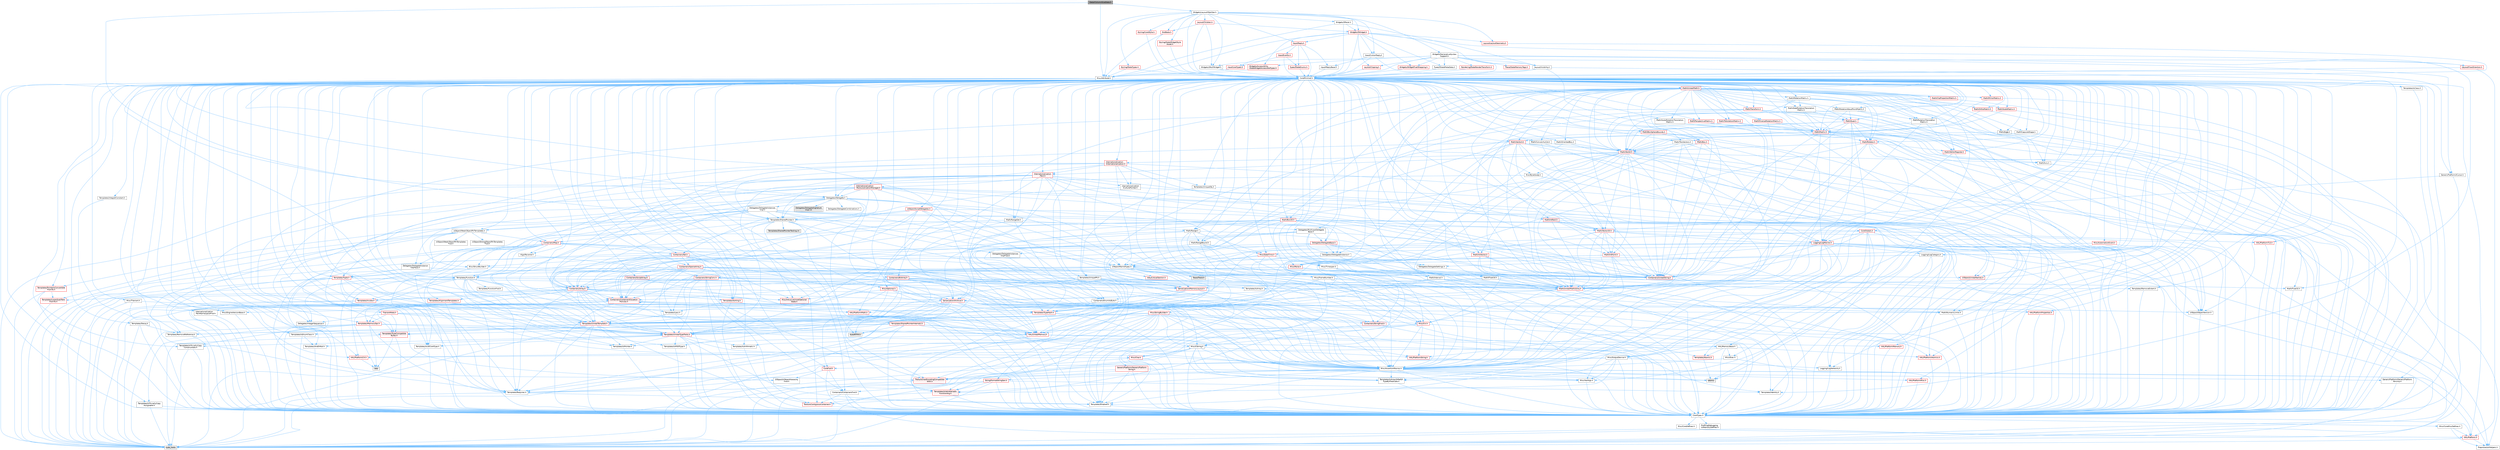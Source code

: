 digraph "DetailColumnSizeData.h"
{
 // INTERACTIVE_SVG=YES
 // LATEX_PDF_SIZE
  bgcolor="transparent";
  edge [fontname=Helvetica,fontsize=10,labelfontname=Helvetica,labelfontsize=10];
  node [fontname=Helvetica,fontsize=10,shape=box,height=0.2,width=0.4];
  Node1 [id="Node000001",label="DetailColumnSizeData.h",height=0.2,width=0.4,color="gray40", fillcolor="grey60", style="filled", fontcolor="black",tooltip=" "];
  Node1 -> Node2 [id="edge1_Node000001_Node000002",color="steelblue1",style="solid",tooltip=" "];
  Node2 [id="Node000002",label="Delegates/Delegate.h",height=0.2,width=0.4,color="grey40", fillcolor="white", style="filled",URL="$d4/d80/Delegate_8h.html",tooltip=" "];
  Node2 -> Node3 [id="edge2_Node000002_Node000003",color="steelblue1",style="solid",tooltip=" "];
  Node3 [id="Node000003",label="CoreTypes.h",height=0.2,width=0.4,color="grey40", fillcolor="white", style="filled",URL="$dc/dec/CoreTypes_8h.html",tooltip=" "];
  Node3 -> Node4 [id="edge3_Node000003_Node000004",color="steelblue1",style="solid",tooltip=" "];
  Node4 [id="Node000004",label="HAL/Platform.h",height=0.2,width=0.4,color="red", fillcolor="#FFF0F0", style="filled",URL="$d9/dd0/Platform_8h.html",tooltip=" "];
  Node4 -> Node7 [id="edge4_Node000004_Node000007",color="steelblue1",style="solid",tooltip=" "];
  Node7 [id="Node000007",label="type_traits",height=0.2,width=0.4,color="grey60", fillcolor="#E0E0E0", style="filled",tooltip=" "];
  Node4 -> Node8 [id="edge5_Node000004_Node000008",color="steelblue1",style="solid",tooltip=" "];
  Node8 [id="Node000008",label="PreprocessorHelpers.h",height=0.2,width=0.4,color="grey40", fillcolor="white", style="filled",URL="$db/ddb/PreprocessorHelpers_8h.html",tooltip=" "];
  Node3 -> Node14 [id="edge6_Node000003_Node000014",color="steelblue1",style="solid",tooltip=" "];
  Node14 [id="Node000014",label="ProfilingDebugging\l/UMemoryDefines.h",height=0.2,width=0.4,color="grey40", fillcolor="white", style="filled",URL="$d2/da2/UMemoryDefines_8h.html",tooltip=" "];
  Node3 -> Node15 [id="edge7_Node000003_Node000015",color="steelblue1",style="solid",tooltip=" "];
  Node15 [id="Node000015",label="Misc/CoreMiscDefines.h",height=0.2,width=0.4,color="grey40", fillcolor="white", style="filled",URL="$da/d38/CoreMiscDefines_8h.html",tooltip=" "];
  Node15 -> Node4 [id="edge8_Node000015_Node000004",color="steelblue1",style="solid",tooltip=" "];
  Node15 -> Node8 [id="edge9_Node000015_Node000008",color="steelblue1",style="solid",tooltip=" "];
  Node3 -> Node16 [id="edge10_Node000003_Node000016",color="steelblue1",style="solid",tooltip=" "];
  Node16 [id="Node000016",label="Misc/CoreDefines.h",height=0.2,width=0.4,color="grey40", fillcolor="white", style="filled",URL="$d3/dd2/CoreDefines_8h.html",tooltip=" "];
  Node2 -> Node17 [id="edge11_Node000002_Node000017",color="steelblue1",style="solid",tooltip=" "];
  Node17 [id="Node000017",label="Misc/AssertionMacros.h",height=0.2,width=0.4,color="grey40", fillcolor="white", style="filled",URL="$d0/dfa/AssertionMacros_8h.html",tooltip=" "];
  Node17 -> Node3 [id="edge12_Node000017_Node000003",color="steelblue1",style="solid",tooltip=" "];
  Node17 -> Node4 [id="edge13_Node000017_Node000004",color="steelblue1",style="solid",tooltip=" "];
  Node17 -> Node18 [id="edge14_Node000017_Node000018",color="steelblue1",style="solid",tooltip=" "];
  Node18 [id="Node000018",label="HAL/PlatformMisc.h",height=0.2,width=0.4,color="red", fillcolor="#FFF0F0", style="filled",URL="$d0/df5/PlatformMisc_8h.html",tooltip=" "];
  Node18 -> Node3 [id="edge15_Node000018_Node000003",color="steelblue1",style="solid",tooltip=" "];
  Node17 -> Node8 [id="edge16_Node000017_Node000008",color="steelblue1",style="solid",tooltip=" "];
  Node17 -> Node54 [id="edge17_Node000017_Node000054",color="steelblue1",style="solid",tooltip=" "];
  Node54 [id="Node000054",label="Templates/EnableIf.h",height=0.2,width=0.4,color="grey40", fillcolor="white", style="filled",URL="$d7/d60/EnableIf_8h.html",tooltip=" "];
  Node54 -> Node3 [id="edge18_Node000054_Node000003",color="steelblue1",style="solid",tooltip=" "];
  Node17 -> Node55 [id="edge19_Node000017_Node000055",color="steelblue1",style="solid",tooltip=" "];
  Node55 [id="Node000055",label="Templates/IsArrayOrRefOf\lTypeByPredicate.h",height=0.2,width=0.4,color="grey40", fillcolor="white", style="filled",URL="$d6/da1/IsArrayOrRefOfTypeByPredicate_8h.html",tooltip=" "];
  Node55 -> Node3 [id="edge20_Node000055_Node000003",color="steelblue1",style="solid",tooltip=" "];
  Node17 -> Node56 [id="edge21_Node000017_Node000056",color="steelblue1",style="solid",tooltip=" "];
  Node56 [id="Node000056",label="Templates/IsValidVariadic\lFunctionArg.h",height=0.2,width=0.4,color="red", fillcolor="#FFF0F0", style="filled",URL="$d0/dc8/IsValidVariadicFunctionArg_8h.html",tooltip=" "];
  Node56 -> Node3 [id="edge22_Node000056_Node000003",color="steelblue1",style="solid",tooltip=" "];
  Node56 -> Node7 [id="edge23_Node000056_Node000007",color="steelblue1",style="solid",tooltip=" "];
  Node17 -> Node58 [id="edge24_Node000017_Node000058",color="steelblue1",style="solid",tooltip=" "];
  Node58 [id="Node000058",label="Traits/IsCharEncodingCompatible\lWith.h",height=0.2,width=0.4,color="red", fillcolor="#FFF0F0", style="filled",URL="$df/dd1/IsCharEncodingCompatibleWith_8h.html",tooltip=" "];
  Node58 -> Node7 [id="edge25_Node000058_Node000007",color="steelblue1",style="solid",tooltip=" "];
  Node17 -> Node60 [id="edge26_Node000017_Node000060",color="steelblue1",style="solid",tooltip=" "];
  Node60 [id="Node000060",label="Misc/VarArgs.h",height=0.2,width=0.4,color="grey40", fillcolor="white", style="filled",URL="$d5/d6f/VarArgs_8h.html",tooltip=" "];
  Node60 -> Node3 [id="edge27_Node000060_Node000003",color="steelblue1",style="solid",tooltip=" "];
  Node17 -> Node61 [id="edge28_Node000017_Node000061",color="steelblue1",style="solid",tooltip=" "];
  Node61 [id="Node000061",label="String/FormatStringSan.h",height=0.2,width=0.4,color="red", fillcolor="#FFF0F0", style="filled",URL="$d3/d8b/FormatStringSan_8h.html",tooltip=" "];
  Node61 -> Node7 [id="edge29_Node000061_Node000007",color="steelblue1",style="solid",tooltip=" "];
  Node61 -> Node3 [id="edge30_Node000061_Node000003",color="steelblue1",style="solid",tooltip=" "];
  Node61 -> Node62 [id="edge31_Node000061_Node000062",color="steelblue1",style="solid",tooltip=" "];
  Node62 [id="Node000062",label="Templates/Requires.h",height=0.2,width=0.4,color="grey40", fillcolor="white", style="filled",URL="$dc/d96/Requires_8h.html",tooltip=" "];
  Node62 -> Node54 [id="edge32_Node000062_Node000054",color="steelblue1",style="solid",tooltip=" "];
  Node62 -> Node7 [id="edge33_Node000062_Node000007",color="steelblue1",style="solid",tooltip=" "];
  Node61 -> Node63 [id="edge34_Node000061_Node000063",color="steelblue1",style="solid",tooltip=" "];
  Node63 [id="Node000063",label="Templates/Identity.h",height=0.2,width=0.4,color="grey40", fillcolor="white", style="filled",URL="$d0/dd5/Identity_8h.html",tooltip=" "];
  Node61 -> Node56 [id="edge35_Node000061_Node000056",color="steelblue1",style="solid",tooltip=" "];
  Node61 -> Node26 [id="edge36_Node000061_Node000026",color="steelblue1",style="solid",tooltip=" "];
  Node26 [id="Node000026",label="Containers/ContainersFwd.h",height=0.2,width=0.4,color="grey40", fillcolor="white", style="filled",URL="$d4/d0a/ContainersFwd_8h.html",tooltip=" "];
  Node26 -> Node4 [id="edge37_Node000026_Node000004",color="steelblue1",style="solid",tooltip=" "];
  Node26 -> Node3 [id="edge38_Node000026_Node000003",color="steelblue1",style="solid",tooltip=" "];
  Node26 -> Node23 [id="edge39_Node000026_Node000023",color="steelblue1",style="solid",tooltip=" "];
  Node23 [id="Node000023",label="Traits/IsContiguousContainer.h",height=0.2,width=0.4,color="red", fillcolor="#FFF0F0", style="filled",URL="$d5/d3c/IsContiguousContainer_8h.html",tooltip=" "];
  Node23 -> Node3 [id="edge40_Node000023_Node000003",color="steelblue1",style="solid",tooltip=" "];
  Node17 -> Node67 [id="edge41_Node000017_Node000067",color="steelblue1",style="solid",tooltip=" "];
  Node67 [id="Node000067",label="atomic",height=0.2,width=0.4,color="grey60", fillcolor="#E0E0E0", style="filled",tooltip=" "];
  Node2 -> Node68 [id="edge42_Node000002_Node000068",color="steelblue1",style="solid",tooltip=" "];
  Node68 [id="Node000068",label="UObject/NameTypes.h",height=0.2,width=0.4,color="grey40", fillcolor="white", style="filled",URL="$d6/d35/NameTypes_8h.html",tooltip=" "];
  Node68 -> Node3 [id="edge43_Node000068_Node000003",color="steelblue1",style="solid",tooltip=" "];
  Node68 -> Node17 [id="edge44_Node000068_Node000017",color="steelblue1",style="solid",tooltip=" "];
  Node68 -> Node69 [id="edge45_Node000068_Node000069",color="steelblue1",style="solid",tooltip=" "];
  Node69 [id="Node000069",label="HAL/UnrealMemory.h",height=0.2,width=0.4,color="red", fillcolor="#FFF0F0", style="filled",URL="$d9/d96/UnrealMemory_8h.html",tooltip=" "];
  Node69 -> Node3 [id="edge46_Node000069_Node000003",color="steelblue1",style="solid",tooltip=" "];
  Node69 -> Node73 [id="edge47_Node000069_Node000073",color="steelblue1",style="solid",tooltip=" "];
  Node73 [id="Node000073",label="HAL/MemoryBase.h",height=0.2,width=0.4,color="grey40", fillcolor="white", style="filled",URL="$d6/d9f/MemoryBase_8h.html",tooltip=" "];
  Node73 -> Node3 [id="edge48_Node000073_Node000003",color="steelblue1",style="solid",tooltip=" "];
  Node73 -> Node47 [id="edge49_Node000073_Node000047",color="steelblue1",style="solid",tooltip=" "];
  Node47 [id="Node000047",label="HAL/PlatformAtomics.h",height=0.2,width=0.4,color="red", fillcolor="#FFF0F0", style="filled",URL="$d3/d36/PlatformAtomics_8h.html",tooltip=" "];
  Node47 -> Node3 [id="edge50_Node000047_Node000003",color="steelblue1",style="solid",tooltip=" "];
  Node73 -> Node30 [id="edge51_Node000073_Node000030",color="steelblue1",style="solid",tooltip=" "];
  Node30 [id="Node000030",label="HAL/PlatformCrt.h",height=0.2,width=0.4,color="red", fillcolor="#FFF0F0", style="filled",URL="$d8/d75/PlatformCrt_8h.html",tooltip=" "];
  Node30 -> Node31 [id="edge52_Node000030_Node000031",color="steelblue1",style="solid",tooltip=" "];
  Node31 [id="Node000031",label="new",height=0.2,width=0.4,color="grey60", fillcolor="#E0E0E0", style="filled",tooltip=" "];
  Node73 -> Node74 [id="edge53_Node000073_Node000074",color="steelblue1",style="solid",tooltip=" "];
  Node74 [id="Node000074",label="Misc/Exec.h",height=0.2,width=0.4,color="grey40", fillcolor="white", style="filled",URL="$de/ddb/Exec_8h.html",tooltip=" "];
  Node74 -> Node3 [id="edge54_Node000074_Node000003",color="steelblue1",style="solid",tooltip=" "];
  Node74 -> Node17 [id="edge55_Node000074_Node000017",color="steelblue1",style="solid",tooltip=" "];
  Node73 -> Node75 [id="edge56_Node000073_Node000075",color="steelblue1",style="solid",tooltip=" "];
  Node75 [id="Node000075",label="Misc/OutputDevice.h",height=0.2,width=0.4,color="grey40", fillcolor="white", style="filled",URL="$d7/d32/OutputDevice_8h.html",tooltip=" "];
  Node75 -> Node25 [id="edge57_Node000075_Node000025",color="steelblue1",style="solid",tooltip=" "];
  Node25 [id="Node000025",label="CoreFwd.h",height=0.2,width=0.4,color="red", fillcolor="#FFF0F0", style="filled",URL="$d1/d1e/CoreFwd_8h.html",tooltip=" "];
  Node25 -> Node3 [id="edge58_Node000025_Node000003",color="steelblue1",style="solid",tooltip=" "];
  Node25 -> Node26 [id="edge59_Node000025_Node000026",color="steelblue1",style="solid",tooltip=" "];
  Node25 -> Node28 [id="edge60_Node000025_Node000028",color="steelblue1",style="solid",tooltip=" "];
  Node28 [id="Node000028",label="UObject/UObjectHierarchy\lFwd.h",height=0.2,width=0.4,color="grey40", fillcolor="white", style="filled",URL="$d3/d13/UObjectHierarchyFwd_8h.html",tooltip=" "];
  Node75 -> Node3 [id="edge61_Node000075_Node000003",color="steelblue1",style="solid",tooltip=" "];
  Node75 -> Node76 [id="edge62_Node000075_Node000076",color="steelblue1",style="solid",tooltip=" "];
  Node76 [id="Node000076",label="Logging/LogVerbosity.h",height=0.2,width=0.4,color="grey40", fillcolor="white", style="filled",URL="$d2/d8f/LogVerbosity_8h.html",tooltip=" "];
  Node76 -> Node3 [id="edge63_Node000076_Node000003",color="steelblue1",style="solid",tooltip=" "];
  Node75 -> Node60 [id="edge64_Node000075_Node000060",color="steelblue1",style="solid",tooltip=" "];
  Node75 -> Node55 [id="edge65_Node000075_Node000055",color="steelblue1",style="solid",tooltip=" "];
  Node75 -> Node56 [id="edge66_Node000075_Node000056",color="steelblue1",style="solid",tooltip=" "];
  Node75 -> Node58 [id="edge67_Node000075_Node000058",color="steelblue1",style="solid",tooltip=" "];
  Node73 -> Node77 [id="edge68_Node000073_Node000077",color="steelblue1",style="solid",tooltip=" "];
  Node77 [id="Node000077",label="Templates/Atomic.h",height=0.2,width=0.4,color="red", fillcolor="#FFF0F0", style="filled",URL="$d3/d91/Atomic_8h.html",tooltip=" "];
  Node77 -> Node67 [id="edge69_Node000077_Node000067",color="steelblue1",style="solid",tooltip=" "];
  Node69 -> Node86 [id="edge70_Node000069_Node000086",color="steelblue1",style="solid",tooltip=" "];
  Node86 [id="Node000086",label="HAL/PlatformMemory.h",height=0.2,width=0.4,color="red", fillcolor="#FFF0F0", style="filled",URL="$de/d68/PlatformMemory_8h.html",tooltip=" "];
  Node86 -> Node3 [id="edge71_Node000086_Node000003",color="steelblue1",style="solid",tooltip=" "];
  Node69 -> Node89 [id="edge72_Node000069_Node000089",color="steelblue1",style="solid",tooltip=" "];
  Node89 [id="Node000089",label="Templates/IsPointer.h",height=0.2,width=0.4,color="grey40", fillcolor="white", style="filled",URL="$d7/d05/IsPointer_8h.html",tooltip=" "];
  Node89 -> Node3 [id="edge73_Node000089_Node000003",color="steelblue1",style="solid",tooltip=" "];
  Node68 -> Node90 [id="edge74_Node000068_Node000090",color="steelblue1",style="solid",tooltip=" "];
  Node90 [id="Node000090",label="Templates/UnrealTypeTraits.h",height=0.2,width=0.4,color="red", fillcolor="#FFF0F0", style="filled",URL="$d2/d2d/UnrealTypeTraits_8h.html",tooltip=" "];
  Node90 -> Node3 [id="edge75_Node000090_Node000003",color="steelblue1",style="solid",tooltip=" "];
  Node90 -> Node89 [id="edge76_Node000090_Node000089",color="steelblue1",style="solid",tooltip=" "];
  Node90 -> Node17 [id="edge77_Node000090_Node000017",color="steelblue1",style="solid",tooltip=" "];
  Node90 -> Node82 [id="edge78_Node000090_Node000082",color="steelblue1",style="solid",tooltip=" "];
  Node82 [id="Node000082",label="Templates/AndOrNot.h",height=0.2,width=0.4,color="grey40", fillcolor="white", style="filled",URL="$db/d0a/AndOrNot_8h.html",tooltip=" "];
  Node82 -> Node3 [id="edge79_Node000082_Node000003",color="steelblue1",style="solid",tooltip=" "];
  Node90 -> Node54 [id="edge80_Node000090_Node000054",color="steelblue1",style="solid",tooltip=" "];
  Node90 -> Node91 [id="edge81_Node000090_Node000091",color="steelblue1",style="solid",tooltip=" "];
  Node91 [id="Node000091",label="Templates/IsArithmetic.h",height=0.2,width=0.4,color="grey40", fillcolor="white", style="filled",URL="$d2/d5d/IsArithmetic_8h.html",tooltip=" "];
  Node91 -> Node3 [id="edge82_Node000091_Node000003",color="steelblue1",style="solid",tooltip=" "];
  Node90 -> Node93 [id="edge83_Node000090_Node000093",color="steelblue1",style="solid",tooltip=" "];
  Node93 [id="Node000093",label="Templates/IsPODType.h",height=0.2,width=0.4,color="grey40", fillcolor="white", style="filled",URL="$d7/db1/IsPODType_8h.html",tooltip=" "];
  Node93 -> Node3 [id="edge84_Node000093_Node000003",color="steelblue1",style="solid",tooltip=" "];
  Node90 -> Node94 [id="edge85_Node000090_Node000094",color="steelblue1",style="solid",tooltip=" "];
  Node94 [id="Node000094",label="Templates/IsUECoreType.h",height=0.2,width=0.4,color="grey40", fillcolor="white", style="filled",URL="$d1/db8/IsUECoreType_8h.html",tooltip=" "];
  Node94 -> Node3 [id="edge86_Node000094_Node000003",color="steelblue1",style="solid",tooltip=" "];
  Node94 -> Node7 [id="edge87_Node000094_Node000007",color="steelblue1",style="solid",tooltip=" "];
  Node90 -> Node83 [id="edge88_Node000090_Node000083",color="steelblue1",style="solid",tooltip=" "];
  Node83 [id="Node000083",label="Templates/IsTriviallyCopy\lConstructible.h",height=0.2,width=0.4,color="grey40", fillcolor="white", style="filled",URL="$d3/d78/IsTriviallyCopyConstructible_8h.html",tooltip=" "];
  Node83 -> Node3 [id="edge89_Node000083_Node000003",color="steelblue1",style="solid",tooltip=" "];
  Node83 -> Node7 [id="edge90_Node000083_Node000007",color="steelblue1",style="solid",tooltip=" "];
  Node68 -> Node95 [id="edge91_Node000068_Node000095",color="steelblue1",style="solid",tooltip=" "];
  Node95 [id="Node000095",label="Templates/UnrealTemplate.h",height=0.2,width=0.4,color="red", fillcolor="#FFF0F0", style="filled",URL="$d4/d24/UnrealTemplate_8h.html",tooltip=" "];
  Node95 -> Node3 [id="edge92_Node000095_Node000003",color="steelblue1",style="solid",tooltip=" "];
  Node95 -> Node89 [id="edge93_Node000095_Node000089",color="steelblue1",style="solid",tooltip=" "];
  Node95 -> Node69 [id="edge94_Node000095_Node000069",color="steelblue1",style="solid",tooltip=" "];
  Node95 -> Node90 [id="edge95_Node000095_Node000090",color="steelblue1",style="solid",tooltip=" "];
  Node95 -> Node98 [id="edge96_Node000095_Node000098",color="steelblue1",style="solid",tooltip=" "];
  Node98 [id="Node000098",label="Templates/RemoveReference.h",height=0.2,width=0.4,color="grey40", fillcolor="white", style="filled",URL="$da/dbe/RemoveReference_8h.html",tooltip=" "];
  Node98 -> Node3 [id="edge97_Node000098_Node000003",color="steelblue1",style="solid",tooltip=" "];
  Node95 -> Node62 [id="edge98_Node000095_Node000062",color="steelblue1",style="solid",tooltip=" "];
  Node95 -> Node99 [id="edge99_Node000095_Node000099",color="steelblue1",style="solid",tooltip=" "];
  Node99 [id="Node000099",label="Templates/TypeCompatible\lBytes.h",height=0.2,width=0.4,color="red", fillcolor="#FFF0F0", style="filled",URL="$df/d0a/TypeCompatibleBytes_8h.html",tooltip=" "];
  Node99 -> Node3 [id="edge100_Node000099_Node000003",color="steelblue1",style="solid",tooltip=" "];
  Node99 -> Node31 [id="edge101_Node000099_Node000031",color="steelblue1",style="solid",tooltip=" "];
  Node99 -> Node7 [id="edge102_Node000099_Node000007",color="steelblue1",style="solid",tooltip=" "];
  Node95 -> Node63 [id="edge103_Node000095_Node000063",color="steelblue1",style="solid",tooltip=" "];
  Node95 -> Node23 [id="edge104_Node000095_Node000023",color="steelblue1",style="solid",tooltip=" "];
  Node95 -> Node7 [id="edge105_Node000095_Node000007",color="steelblue1",style="solid",tooltip=" "];
  Node68 -> Node101 [id="edge106_Node000068_Node000101",color="steelblue1",style="solid",tooltip=" "];
  Node101 [id="Node000101",label="Containers/UnrealString.h",height=0.2,width=0.4,color="red", fillcolor="#FFF0F0", style="filled",URL="$d5/dba/UnrealString_8h.html",tooltip=" "];
  Node68 -> Node105 [id="edge107_Node000068_Node000105",color="steelblue1",style="solid",tooltip=" "];
  Node105 [id="Node000105",label="HAL/CriticalSection.h",height=0.2,width=0.4,color="red", fillcolor="#FFF0F0", style="filled",URL="$d6/d90/CriticalSection_8h.html",tooltip=" "];
  Node68 -> Node108 [id="edge108_Node000068_Node000108",color="steelblue1",style="solid",tooltip=" "];
  Node108 [id="Node000108",label="Containers/StringConv.h",height=0.2,width=0.4,color="red", fillcolor="#FFF0F0", style="filled",URL="$d3/ddf/StringConv_8h.html",tooltip=" "];
  Node108 -> Node3 [id="edge109_Node000108_Node000003",color="steelblue1",style="solid",tooltip=" "];
  Node108 -> Node17 [id="edge110_Node000108_Node000017",color="steelblue1",style="solid",tooltip=" "];
  Node108 -> Node109 [id="edge111_Node000108_Node000109",color="steelblue1",style="solid",tooltip=" "];
  Node109 [id="Node000109",label="Containers/ContainerAllocation\lPolicies.h",height=0.2,width=0.4,color="red", fillcolor="#FFF0F0", style="filled",URL="$d7/dff/ContainerAllocationPolicies_8h.html",tooltip=" "];
  Node109 -> Node3 [id="edge112_Node000109_Node000003",color="steelblue1",style="solid",tooltip=" "];
  Node109 -> Node109 [id="edge113_Node000109_Node000109",color="steelblue1",style="solid",tooltip=" "];
  Node109 -> Node111 [id="edge114_Node000109_Node000111",color="steelblue1",style="solid",tooltip=" "];
  Node111 [id="Node000111",label="HAL/PlatformMath.h",height=0.2,width=0.4,color="red", fillcolor="#FFF0F0", style="filled",URL="$dc/d53/PlatformMath_8h.html",tooltip=" "];
  Node111 -> Node3 [id="edge115_Node000111_Node000003",color="steelblue1",style="solid",tooltip=" "];
  Node109 -> Node69 [id="edge116_Node000109_Node000069",color="steelblue1",style="solid",tooltip=" "];
  Node109 -> Node40 [id="edge117_Node000109_Node000040",color="steelblue1",style="solid",tooltip=" "];
  Node40 [id="Node000040",label="Math/NumericLimits.h",height=0.2,width=0.4,color="grey40", fillcolor="white", style="filled",URL="$df/d1b/NumericLimits_8h.html",tooltip=" "];
  Node40 -> Node3 [id="edge118_Node000040_Node000003",color="steelblue1",style="solid",tooltip=" "];
  Node109 -> Node17 [id="edge119_Node000109_Node000017",color="steelblue1",style="solid",tooltip=" "];
  Node109 -> Node120 [id="edge120_Node000109_Node000120",color="steelblue1",style="solid",tooltip=" "];
  Node120 [id="Node000120",label="Templates/MemoryOps.h",height=0.2,width=0.4,color="red", fillcolor="#FFF0F0", style="filled",URL="$db/dea/MemoryOps_8h.html",tooltip=" "];
  Node120 -> Node3 [id="edge121_Node000120_Node000003",color="steelblue1",style="solid",tooltip=" "];
  Node120 -> Node69 [id="edge122_Node000120_Node000069",color="steelblue1",style="solid",tooltip=" "];
  Node120 -> Node84 [id="edge123_Node000120_Node000084",color="steelblue1",style="solid",tooltip=" "];
  Node84 [id="Node000084",label="Templates/IsTriviallyCopy\lAssignable.h",height=0.2,width=0.4,color="grey40", fillcolor="white", style="filled",URL="$d2/df2/IsTriviallyCopyAssignable_8h.html",tooltip=" "];
  Node84 -> Node3 [id="edge124_Node000084_Node000003",color="steelblue1",style="solid",tooltip=" "];
  Node84 -> Node7 [id="edge125_Node000084_Node000007",color="steelblue1",style="solid",tooltip=" "];
  Node120 -> Node83 [id="edge126_Node000120_Node000083",color="steelblue1",style="solid",tooltip=" "];
  Node120 -> Node62 [id="edge127_Node000120_Node000062",color="steelblue1",style="solid",tooltip=" "];
  Node120 -> Node90 [id="edge128_Node000120_Node000090",color="steelblue1",style="solid",tooltip=" "];
  Node120 -> Node31 [id="edge129_Node000120_Node000031",color="steelblue1",style="solid",tooltip=" "];
  Node120 -> Node7 [id="edge130_Node000120_Node000007",color="steelblue1",style="solid",tooltip=" "];
  Node109 -> Node99 [id="edge131_Node000109_Node000099",color="steelblue1",style="solid",tooltip=" "];
  Node109 -> Node7 [id="edge132_Node000109_Node000007",color="steelblue1",style="solid",tooltip=" "];
  Node108 -> Node121 [id="edge133_Node000108_Node000121",color="steelblue1",style="solid",tooltip=" "];
  Node121 [id="Node000121",label="Containers/Array.h",height=0.2,width=0.4,color="red", fillcolor="#FFF0F0", style="filled",URL="$df/dd0/Array_8h.html",tooltip=" "];
  Node121 -> Node3 [id="edge134_Node000121_Node000003",color="steelblue1",style="solid",tooltip=" "];
  Node121 -> Node17 [id="edge135_Node000121_Node000017",color="steelblue1",style="solid",tooltip=" "];
  Node121 -> Node122 [id="edge136_Node000121_Node000122",color="steelblue1",style="solid",tooltip=" "];
  Node122 [id="Node000122",label="Misc/IntrusiveUnsetOptional\lState.h",height=0.2,width=0.4,color="red", fillcolor="#FFF0F0", style="filled",URL="$d2/d0a/IntrusiveUnsetOptionalState_8h.html",tooltip=" "];
  Node121 -> Node69 [id="edge137_Node000121_Node000069",color="steelblue1",style="solid",tooltip=" "];
  Node121 -> Node90 [id="edge138_Node000121_Node000090",color="steelblue1",style="solid",tooltip=" "];
  Node121 -> Node95 [id="edge139_Node000121_Node000095",color="steelblue1",style="solid",tooltip=" "];
  Node121 -> Node109 [id="edge140_Node000121_Node000109",color="steelblue1",style="solid",tooltip=" "];
  Node121 -> Node128 [id="edge141_Node000121_Node000128",color="steelblue1",style="solid",tooltip=" "];
  Node128 [id="Node000128",label="Serialization/Archive.h",height=0.2,width=0.4,color="red", fillcolor="#FFF0F0", style="filled",URL="$d7/d3b/Archive_8h.html",tooltip=" "];
  Node128 -> Node25 [id="edge142_Node000128_Node000025",color="steelblue1",style="solid",tooltip=" "];
  Node128 -> Node3 [id="edge143_Node000128_Node000003",color="steelblue1",style="solid",tooltip=" "];
  Node128 -> Node129 [id="edge144_Node000128_Node000129",color="steelblue1",style="solid",tooltip=" "];
  Node129 [id="Node000129",label="HAL/PlatformProperties.h",height=0.2,width=0.4,color="red", fillcolor="#FFF0F0", style="filled",URL="$d9/db0/PlatformProperties_8h.html",tooltip=" "];
  Node129 -> Node3 [id="edge145_Node000129_Node000003",color="steelblue1",style="solid",tooltip=" "];
  Node128 -> Node132 [id="edge146_Node000128_Node000132",color="steelblue1",style="solid",tooltip=" "];
  Node132 [id="Node000132",label="Internationalization\l/TextNamespaceFwd.h",height=0.2,width=0.4,color="grey40", fillcolor="white", style="filled",URL="$d8/d97/TextNamespaceFwd_8h.html",tooltip=" "];
  Node132 -> Node3 [id="edge147_Node000132_Node000003",color="steelblue1",style="solid",tooltip=" "];
  Node128 -> Node17 [id="edge148_Node000128_Node000017",color="steelblue1",style="solid",tooltip=" "];
  Node128 -> Node133 [id="edge149_Node000128_Node000133",color="steelblue1",style="solid",tooltip=" "];
  Node133 [id="Node000133",label="Misc/EngineVersionBase.h",height=0.2,width=0.4,color="grey40", fillcolor="white", style="filled",URL="$d5/d2b/EngineVersionBase_8h.html",tooltip=" "];
  Node133 -> Node3 [id="edge150_Node000133_Node000003",color="steelblue1",style="solid",tooltip=" "];
  Node128 -> Node60 [id="edge151_Node000128_Node000060",color="steelblue1",style="solid",tooltip=" "];
  Node128 -> Node54 [id="edge152_Node000128_Node000054",color="steelblue1",style="solid",tooltip=" "];
  Node128 -> Node55 [id="edge153_Node000128_Node000055",color="steelblue1",style="solid",tooltip=" "];
  Node128 -> Node136 [id="edge154_Node000128_Node000136",color="steelblue1",style="solid",tooltip=" "];
  Node136 [id="Node000136",label="Templates/IsEnumClass.h",height=0.2,width=0.4,color="grey40", fillcolor="white", style="filled",URL="$d7/d15/IsEnumClass_8h.html",tooltip=" "];
  Node136 -> Node3 [id="edge155_Node000136_Node000003",color="steelblue1",style="solid",tooltip=" "];
  Node136 -> Node82 [id="edge156_Node000136_Node000082",color="steelblue1",style="solid",tooltip=" "];
  Node128 -> Node56 [id="edge157_Node000128_Node000056",color="steelblue1",style="solid",tooltip=" "];
  Node128 -> Node95 [id="edge158_Node000128_Node000095",color="steelblue1",style="solid",tooltip=" "];
  Node128 -> Node58 [id="edge159_Node000128_Node000058",color="steelblue1",style="solid",tooltip=" "];
  Node128 -> Node137 [id="edge160_Node000128_Node000137",color="steelblue1",style="solid",tooltip=" "];
  Node137 [id="Node000137",label="UObject/ObjectVersion.h",height=0.2,width=0.4,color="grey40", fillcolor="white", style="filled",URL="$da/d63/ObjectVersion_8h.html",tooltip=" "];
  Node137 -> Node3 [id="edge161_Node000137_Node000003",color="steelblue1",style="solid",tooltip=" "];
  Node121 -> Node154 [id="edge162_Node000121_Node000154",color="steelblue1",style="solid",tooltip=" "];
  Node154 [id="Node000154",label="Templates/Invoke.h",height=0.2,width=0.4,color="red", fillcolor="#FFF0F0", style="filled",URL="$d7/deb/Invoke_8h.html",tooltip=" "];
  Node154 -> Node3 [id="edge163_Node000154_Node000003",color="steelblue1",style="solid",tooltip=" "];
  Node154 -> Node95 [id="edge164_Node000154_Node000095",color="steelblue1",style="solid",tooltip=" "];
  Node154 -> Node7 [id="edge165_Node000154_Node000007",color="steelblue1",style="solid",tooltip=" "];
  Node121 -> Node159 [id="edge166_Node000121_Node000159",color="steelblue1",style="solid",tooltip=" "];
  Node159 [id="Node000159",label="Templates/Less.h",height=0.2,width=0.4,color="grey40", fillcolor="white", style="filled",URL="$de/dc8/Less_8h.html",tooltip=" "];
  Node159 -> Node3 [id="edge167_Node000159_Node000003",color="steelblue1",style="solid",tooltip=" "];
  Node159 -> Node95 [id="edge168_Node000159_Node000095",color="steelblue1",style="solid",tooltip=" "];
  Node121 -> Node166 [id="edge169_Node000121_Node000166",color="steelblue1",style="solid",tooltip=" "];
  Node166 [id="Node000166",label="Templates/LosesQualifiers\lFromTo.h",height=0.2,width=0.4,color="red", fillcolor="#FFF0F0", style="filled",URL="$d2/db3/LosesQualifiersFromTo_8h.html",tooltip=" "];
  Node166 -> Node7 [id="edge170_Node000166_Node000007",color="steelblue1",style="solid",tooltip=" "];
  Node121 -> Node62 [id="edge171_Node000121_Node000062",color="steelblue1",style="solid",tooltip=" "];
  Node121 -> Node167 [id="edge172_Node000121_Node000167",color="steelblue1",style="solid",tooltip=" "];
  Node167 [id="Node000167",label="Templates/Sorting.h",height=0.2,width=0.4,color="red", fillcolor="#FFF0F0", style="filled",URL="$d3/d9e/Sorting_8h.html",tooltip=" "];
  Node167 -> Node3 [id="edge173_Node000167_Node000003",color="steelblue1",style="solid",tooltip=" "];
  Node167 -> Node111 [id="edge174_Node000167_Node000111",color="steelblue1",style="solid",tooltip=" "];
  Node167 -> Node159 [id="edge175_Node000167_Node000159",color="steelblue1",style="solid",tooltip=" "];
  Node121 -> Node171 [id="edge176_Node000121_Node000171",color="steelblue1",style="solid",tooltip=" "];
  Node171 [id="Node000171",label="Templates/AlignmentTemplates.h",height=0.2,width=0.4,color="red", fillcolor="#FFF0F0", style="filled",URL="$dd/d32/AlignmentTemplates_8h.html",tooltip=" "];
  Node171 -> Node3 [id="edge177_Node000171_Node000003",color="steelblue1",style="solid",tooltip=" "];
  Node171 -> Node89 [id="edge178_Node000171_Node000089",color="steelblue1",style="solid",tooltip=" "];
  Node121 -> Node7 [id="edge179_Node000121_Node000007",color="steelblue1",style="solid",tooltip=" "];
  Node108 -> Node145 [id="edge180_Node000108_Node000145",color="steelblue1",style="solid",tooltip=" "];
  Node145 [id="Node000145",label="Misc/CString.h",height=0.2,width=0.4,color="grey40", fillcolor="white", style="filled",URL="$d2/d49/CString_8h.html",tooltip=" "];
  Node145 -> Node3 [id="edge181_Node000145_Node000003",color="steelblue1",style="solid",tooltip=" "];
  Node145 -> Node30 [id="edge182_Node000145_Node000030",color="steelblue1",style="solid",tooltip=" "];
  Node145 -> Node71 [id="edge183_Node000145_Node000071",color="steelblue1",style="solid",tooltip=" "];
  Node71 [id="Node000071",label="HAL/PlatformString.h",height=0.2,width=0.4,color="red", fillcolor="#FFF0F0", style="filled",URL="$db/db5/PlatformString_8h.html",tooltip=" "];
  Node71 -> Node3 [id="edge184_Node000071_Node000003",color="steelblue1",style="solid",tooltip=" "];
  Node145 -> Node17 [id="edge185_Node000145_Node000017",color="steelblue1",style="solid",tooltip=" "];
  Node145 -> Node146 [id="edge186_Node000145_Node000146",color="steelblue1",style="solid",tooltip=" "];
  Node146 [id="Node000146",label="Misc/Char.h",height=0.2,width=0.4,color="red", fillcolor="#FFF0F0", style="filled",URL="$d0/d58/Char_8h.html",tooltip=" "];
  Node146 -> Node3 [id="edge187_Node000146_Node000003",color="steelblue1",style="solid",tooltip=" "];
  Node146 -> Node7 [id="edge188_Node000146_Node000007",color="steelblue1",style="solid",tooltip=" "];
  Node145 -> Node60 [id="edge189_Node000145_Node000060",color="steelblue1",style="solid",tooltip=" "];
  Node145 -> Node55 [id="edge190_Node000145_Node000055",color="steelblue1",style="solid",tooltip=" "];
  Node145 -> Node56 [id="edge191_Node000145_Node000056",color="steelblue1",style="solid",tooltip=" "];
  Node145 -> Node58 [id="edge192_Node000145_Node000058",color="steelblue1",style="solid",tooltip=" "];
  Node108 -> Node172 [id="edge193_Node000108_Node000172",color="steelblue1",style="solid",tooltip=" "];
  Node172 [id="Node000172",label="Templates/IsArray.h",height=0.2,width=0.4,color="grey40", fillcolor="white", style="filled",URL="$d8/d8d/IsArray_8h.html",tooltip=" "];
  Node172 -> Node3 [id="edge194_Node000172_Node000003",color="steelblue1",style="solid",tooltip=" "];
  Node108 -> Node95 [id="edge195_Node000108_Node000095",color="steelblue1",style="solid",tooltip=" "];
  Node108 -> Node90 [id="edge196_Node000108_Node000090",color="steelblue1",style="solid",tooltip=" "];
  Node108 -> Node58 [id="edge197_Node000108_Node000058",color="steelblue1",style="solid",tooltip=" "];
  Node108 -> Node23 [id="edge198_Node000108_Node000023",color="steelblue1",style="solid",tooltip=" "];
  Node108 -> Node7 [id="edge199_Node000108_Node000007",color="steelblue1",style="solid",tooltip=" "];
  Node68 -> Node20 [id="edge200_Node000068_Node000020",color="steelblue1",style="solid",tooltip=" "];
  Node20 [id="Node000020",label="Containers/StringFwd.h",height=0.2,width=0.4,color="red", fillcolor="#FFF0F0", style="filled",URL="$df/d37/StringFwd_8h.html",tooltip=" "];
  Node20 -> Node3 [id="edge201_Node000020_Node000003",color="steelblue1",style="solid",tooltip=" "];
  Node20 -> Node23 [id="edge202_Node000020_Node000023",color="steelblue1",style="solid",tooltip=" "];
  Node68 -> Node173 [id="edge203_Node000068_Node000173",color="steelblue1",style="solid",tooltip=" "];
  Node173 [id="Node000173",label="UObject/UnrealNames.h",height=0.2,width=0.4,color="red", fillcolor="#FFF0F0", style="filled",URL="$d8/db1/UnrealNames_8h.html",tooltip=" "];
  Node173 -> Node3 [id="edge204_Node000173_Node000003",color="steelblue1",style="solid",tooltip=" "];
  Node68 -> Node77 [id="edge205_Node000068_Node000077",color="steelblue1",style="solid",tooltip=" "];
  Node68 -> Node139 [id="edge206_Node000068_Node000139",color="steelblue1",style="solid",tooltip=" "];
  Node139 [id="Node000139",label="Serialization/MemoryLayout.h",height=0.2,width=0.4,color="red", fillcolor="#FFF0F0", style="filled",URL="$d7/d66/MemoryLayout_8h.html",tooltip=" "];
  Node139 -> Node142 [id="edge207_Node000139_Node000142",color="steelblue1",style="solid",tooltip=" "];
  Node142 [id="Node000142",label="Containers/EnumAsByte.h",height=0.2,width=0.4,color="grey40", fillcolor="white", style="filled",URL="$d6/d9a/EnumAsByte_8h.html",tooltip=" "];
  Node142 -> Node3 [id="edge208_Node000142_Node000003",color="steelblue1",style="solid",tooltip=" "];
  Node142 -> Node93 [id="edge209_Node000142_Node000093",color="steelblue1",style="solid",tooltip=" "];
  Node142 -> Node143 [id="edge210_Node000142_Node000143",color="steelblue1",style="solid",tooltip=" "];
  Node143 [id="Node000143",label="Templates/TypeHash.h",height=0.2,width=0.4,color="red", fillcolor="#FFF0F0", style="filled",URL="$d1/d62/TypeHash_8h.html",tooltip=" "];
  Node143 -> Node3 [id="edge211_Node000143_Node000003",color="steelblue1",style="solid",tooltip=" "];
  Node143 -> Node62 [id="edge212_Node000143_Node000062",color="steelblue1",style="solid",tooltip=" "];
  Node143 -> Node144 [id="edge213_Node000143_Node000144",color="steelblue1",style="solid",tooltip=" "];
  Node144 [id="Node000144",label="Misc/Crc.h",height=0.2,width=0.4,color="red", fillcolor="#FFF0F0", style="filled",URL="$d4/dd2/Crc_8h.html",tooltip=" "];
  Node144 -> Node3 [id="edge214_Node000144_Node000003",color="steelblue1",style="solid",tooltip=" "];
  Node144 -> Node71 [id="edge215_Node000144_Node000071",color="steelblue1",style="solid",tooltip=" "];
  Node144 -> Node17 [id="edge216_Node000144_Node000017",color="steelblue1",style="solid",tooltip=" "];
  Node144 -> Node145 [id="edge217_Node000144_Node000145",color="steelblue1",style="solid",tooltip=" "];
  Node144 -> Node146 [id="edge218_Node000144_Node000146",color="steelblue1",style="solid",tooltip=" "];
  Node144 -> Node90 [id="edge219_Node000144_Node000090",color="steelblue1",style="solid",tooltip=" "];
  Node143 -> Node7 [id="edge220_Node000143_Node000007",color="steelblue1",style="solid",tooltip=" "];
  Node139 -> Node20 [id="edge221_Node000139_Node000020",color="steelblue1",style="solid",tooltip=" "];
  Node139 -> Node69 [id="edge222_Node000139_Node000069",color="steelblue1",style="solid",tooltip=" "];
  Node139 -> Node54 [id="edge223_Node000139_Node000054",color="steelblue1",style="solid",tooltip=" "];
  Node139 -> Node95 [id="edge224_Node000139_Node000095",color="steelblue1",style="solid",tooltip=" "];
  Node68 -> Node122 [id="edge225_Node000068_Node000122",color="steelblue1",style="solid",tooltip=" "];
  Node68 -> Node175 [id="edge226_Node000068_Node000175",color="steelblue1",style="solid",tooltip=" "];
  Node175 [id="Node000175",label="Misc/StringBuilder.h",height=0.2,width=0.4,color="red", fillcolor="#FFF0F0", style="filled",URL="$d4/d52/StringBuilder_8h.html",tooltip=" "];
  Node175 -> Node20 [id="edge227_Node000175_Node000020",color="steelblue1",style="solid",tooltip=" "];
  Node175 -> Node3 [id="edge228_Node000175_Node000003",color="steelblue1",style="solid",tooltip=" "];
  Node175 -> Node71 [id="edge229_Node000175_Node000071",color="steelblue1",style="solid",tooltip=" "];
  Node175 -> Node69 [id="edge230_Node000175_Node000069",color="steelblue1",style="solid",tooltip=" "];
  Node175 -> Node17 [id="edge231_Node000175_Node000017",color="steelblue1",style="solid",tooltip=" "];
  Node175 -> Node145 [id="edge232_Node000175_Node000145",color="steelblue1",style="solid",tooltip=" "];
  Node175 -> Node54 [id="edge233_Node000175_Node000054",color="steelblue1",style="solid",tooltip=" "];
  Node175 -> Node55 [id="edge234_Node000175_Node000055",color="steelblue1",style="solid",tooltip=" "];
  Node175 -> Node56 [id="edge235_Node000175_Node000056",color="steelblue1",style="solid",tooltip=" "];
  Node175 -> Node62 [id="edge236_Node000175_Node000062",color="steelblue1",style="solid",tooltip=" "];
  Node175 -> Node95 [id="edge237_Node000175_Node000095",color="steelblue1",style="solid",tooltip=" "];
  Node175 -> Node90 [id="edge238_Node000175_Node000090",color="steelblue1",style="solid",tooltip=" "];
  Node175 -> Node58 [id="edge239_Node000175_Node000058",color="steelblue1",style="solid",tooltip=" "];
  Node175 -> Node23 [id="edge240_Node000175_Node000023",color="steelblue1",style="solid",tooltip=" "];
  Node175 -> Node7 [id="edge241_Node000175_Node000007",color="steelblue1",style="solid",tooltip=" "];
  Node68 -> Node53 [id="edge242_Node000068_Node000053",color="steelblue1",style="solid",tooltip=" "];
  Node53 [id="Node000053",label="Trace/Trace.h",height=0.2,width=0.4,color="grey60", fillcolor="#E0E0E0", style="filled",tooltip=" "];
  Node2 -> Node181 [id="edge243_Node000002_Node000181",color="steelblue1",style="solid",tooltip=" "];
  Node181 [id="Node000181",label="Templates/SharedPointer.h",height=0.2,width=0.4,color="grey40", fillcolor="white", style="filled",URL="$d2/d17/SharedPointer_8h.html",tooltip=" "];
  Node181 -> Node3 [id="edge244_Node000181_Node000003",color="steelblue1",style="solid",tooltip=" "];
  Node181 -> Node122 [id="edge245_Node000181_Node000122",color="steelblue1",style="solid",tooltip=" "];
  Node181 -> Node182 [id="edge246_Node000181_Node000182",color="steelblue1",style="solid",tooltip=" "];
  Node182 [id="Node000182",label="Templates/PointerIsConvertible\lFromTo.h",height=0.2,width=0.4,color="red", fillcolor="#FFF0F0", style="filled",URL="$d6/d65/PointerIsConvertibleFromTo_8h.html",tooltip=" "];
  Node182 -> Node3 [id="edge247_Node000182_Node000003",color="steelblue1",style="solid",tooltip=" "];
  Node182 -> Node166 [id="edge248_Node000182_Node000166",color="steelblue1",style="solid",tooltip=" "];
  Node182 -> Node7 [id="edge249_Node000182_Node000007",color="steelblue1",style="solid",tooltip=" "];
  Node181 -> Node17 [id="edge250_Node000181_Node000017",color="steelblue1",style="solid",tooltip=" "];
  Node181 -> Node69 [id="edge251_Node000181_Node000069",color="steelblue1",style="solid",tooltip=" "];
  Node181 -> Node121 [id="edge252_Node000181_Node000121",color="steelblue1",style="solid",tooltip=" "];
  Node181 -> Node183 [id="edge253_Node000181_Node000183",color="steelblue1",style="solid",tooltip=" "];
  Node183 [id="Node000183",label="Containers/Map.h",height=0.2,width=0.4,color="red", fillcolor="#FFF0F0", style="filled",URL="$df/d79/Map_8h.html",tooltip=" "];
  Node183 -> Node3 [id="edge254_Node000183_Node000003",color="steelblue1",style="solid",tooltip=" "];
  Node183 -> Node184 [id="edge255_Node000183_Node000184",color="steelblue1",style="solid",tooltip=" "];
  Node184 [id="Node000184",label="Algo/Reverse.h",height=0.2,width=0.4,color="grey40", fillcolor="white", style="filled",URL="$d5/d93/Reverse_8h.html",tooltip=" "];
  Node184 -> Node3 [id="edge256_Node000184_Node000003",color="steelblue1",style="solid",tooltip=" "];
  Node184 -> Node95 [id="edge257_Node000184_Node000095",color="steelblue1",style="solid",tooltip=" "];
  Node183 -> Node185 [id="edge258_Node000183_Node000185",color="steelblue1",style="solid",tooltip=" "];
  Node185 [id="Node000185",label="Containers/Set.h",height=0.2,width=0.4,color="red", fillcolor="#FFF0F0", style="filled",URL="$d4/d45/Set_8h.html",tooltip=" "];
  Node185 -> Node109 [id="edge259_Node000185_Node000109",color="steelblue1",style="solid",tooltip=" "];
  Node185 -> Node187 [id="edge260_Node000185_Node000187",color="steelblue1",style="solid",tooltip=" "];
  Node187 [id="Node000187",label="Containers/SparseArray.h",height=0.2,width=0.4,color="red", fillcolor="#FFF0F0", style="filled",URL="$d5/dbf/SparseArray_8h.html",tooltip=" "];
  Node187 -> Node3 [id="edge261_Node000187_Node000003",color="steelblue1",style="solid",tooltip=" "];
  Node187 -> Node17 [id="edge262_Node000187_Node000017",color="steelblue1",style="solid",tooltip=" "];
  Node187 -> Node69 [id="edge263_Node000187_Node000069",color="steelblue1",style="solid",tooltip=" "];
  Node187 -> Node90 [id="edge264_Node000187_Node000090",color="steelblue1",style="solid",tooltip=" "];
  Node187 -> Node95 [id="edge265_Node000187_Node000095",color="steelblue1",style="solid",tooltip=" "];
  Node187 -> Node109 [id="edge266_Node000187_Node000109",color="steelblue1",style="solid",tooltip=" "];
  Node187 -> Node159 [id="edge267_Node000187_Node000159",color="steelblue1",style="solid",tooltip=" "];
  Node187 -> Node121 [id="edge268_Node000187_Node000121",color="steelblue1",style="solid",tooltip=" "];
  Node187 -> Node170 [id="edge269_Node000187_Node000170",color="steelblue1",style="solid",tooltip=" "];
  Node170 [id="Node000170",label="Math/UnrealMathUtility.h",height=0.2,width=0.4,color="red", fillcolor="#FFF0F0", style="filled",URL="$db/db8/UnrealMathUtility_8h.html",tooltip=" "];
  Node170 -> Node3 [id="edge270_Node000170_Node000003",color="steelblue1",style="solid",tooltip=" "];
  Node170 -> Node17 [id="edge271_Node000170_Node000017",color="steelblue1",style="solid",tooltip=" "];
  Node170 -> Node111 [id="edge272_Node000170_Node000111",color="steelblue1",style="solid",tooltip=" "];
  Node170 -> Node63 [id="edge273_Node000170_Node000063",color="steelblue1",style="solid",tooltip=" "];
  Node170 -> Node62 [id="edge274_Node000170_Node000062",color="steelblue1",style="solid",tooltip=" "];
  Node187 -> Node188 [id="edge275_Node000187_Node000188",color="steelblue1",style="solid",tooltip=" "];
  Node188 [id="Node000188",label="Containers/ScriptArray.h",height=0.2,width=0.4,color="red", fillcolor="#FFF0F0", style="filled",URL="$dc/daf/ScriptArray_8h.html",tooltip=" "];
  Node188 -> Node3 [id="edge276_Node000188_Node000003",color="steelblue1",style="solid",tooltip=" "];
  Node188 -> Node17 [id="edge277_Node000188_Node000017",color="steelblue1",style="solid",tooltip=" "];
  Node188 -> Node69 [id="edge278_Node000188_Node000069",color="steelblue1",style="solid",tooltip=" "];
  Node188 -> Node109 [id="edge279_Node000188_Node000109",color="steelblue1",style="solid",tooltip=" "];
  Node188 -> Node121 [id="edge280_Node000188_Node000121",color="steelblue1",style="solid",tooltip=" "];
  Node187 -> Node189 [id="edge281_Node000187_Node000189",color="steelblue1",style="solid",tooltip=" "];
  Node189 [id="Node000189",label="Containers/BitArray.h",height=0.2,width=0.4,color="red", fillcolor="#FFF0F0", style="filled",URL="$d1/de4/BitArray_8h.html",tooltip=" "];
  Node189 -> Node109 [id="edge282_Node000189_Node000109",color="steelblue1",style="solid",tooltip=" "];
  Node189 -> Node3 [id="edge283_Node000189_Node000003",color="steelblue1",style="solid",tooltip=" "];
  Node189 -> Node47 [id="edge284_Node000189_Node000047",color="steelblue1",style="solid",tooltip=" "];
  Node189 -> Node69 [id="edge285_Node000189_Node000069",color="steelblue1",style="solid",tooltip=" "];
  Node189 -> Node170 [id="edge286_Node000189_Node000170",color="steelblue1",style="solid",tooltip=" "];
  Node189 -> Node17 [id="edge287_Node000189_Node000017",color="steelblue1",style="solid",tooltip=" "];
  Node189 -> Node128 [id="edge288_Node000189_Node000128",color="steelblue1",style="solid",tooltip=" "];
  Node189 -> Node139 [id="edge289_Node000189_Node000139",color="steelblue1",style="solid",tooltip=" "];
  Node189 -> Node54 [id="edge290_Node000189_Node000054",color="steelblue1",style="solid",tooltip=" "];
  Node189 -> Node154 [id="edge291_Node000189_Node000154",color="steelblue1",style="solid",tooltip=" "];
  Node189 -> Node95 [id="edge292_Node000189_Node000095",color="steelblue1",style="solid",tooltip=" "];
  Node189 -> Node90 [id="edge293_Node000189_Node000090",color="steelblue1",style="solid",tooltip=" "];
  Node187 -> Node101 [id="edge294_Node000187_Node000101",color="steelblue1",style="solid",tooltip=" "];
  Node187 -> Node122 [id="edge295_Node000187_Node000122",color="steelblue1",style="solid",tooltip=" "];
  Node185 -> Node26 [id="edge296_Node000185_Node000026",color="steelblue1",style="solid",tooltip=" "];
  Node185 -> Node170 [id="edge297_Node000185_Node000170",color="steelblue1",style="solid",tooltip=" "];
  Node185 -> Node17 [id="edge298_Node000185_Node000017",color="steelblue1",style="solid",tooltip=" "];
  Node185 -> Node205 [id="edge299_Node000185_Node000205",color="steelblue1",style="solid",tooltip=" "];
  Node205 [id="Node000205",label="Misc/StructBuilder.h",height=0.2,width=0.4,color="grey40", fillcolor="white", style="filled",URL="$d9/db3/StructBuilder_8h.html",tooltip=" "];
  Node205 -> Node3 [id="edge300_Node000205_Node000003",color="steelblue1",style="solid",tooltip=" "];
  Node205 -> Node170 [id="edge301_Node000205_Node000170",color="steelblue1",style="solid",tooltip=" "];
  Node205 -> Node171 [id="edge302_Node000205_Node000171",color="steelblue1",style="solid",tooltip=" "];
  Node185 -> Node206 [id="edge303_Node000185_Node000206",color="steelblue1",style="solid",tooltip=" "];
  Node206 [id="Node000206",label="Templates/Function.h",height=0.2,width=0.4,color="grey40", fillcolor="white", style="filled",URL="$df/df5/Function_8h.html",tooltip=" "];
  Node206 -> Node3 [id="edge304_Node000206_Node000003",color="steelblue1",style="solid",tooltip=" "];
  Node206 -> Node17 [id="edge305_Node000206_Node000017",color="steelblue1",style="solid",tooltip=" "];
  Node206 -> Node122 [id="edge306_Node000206_Node000122",color="steelblue1",style="solid",tooltip=" "];
  Node206 -> Node69 [id="edge307_Node000206_Node000069",color="steelblue1",style="solid",tooltip=" "];
  Node206 -> Node207 [id="edge308_Node000206_Node000207",color="steelblue1",style="solid",tooltip=" "];
  Node207 [id="Node000207",label="Templates/FunctionFwd.h",height=0.2,width=0.4,color="grey40", fillcolor="white", style="filled",URL="$d6/d54/FunctionFwd_8h.html",tooltip=" "];
  Node206 -> Node90 [id="edge309_Node000206_Node000090",color="steelblue1",style="solid",tooltip=" "];
  Node206 -> Node154 [id="edge310_Node000206_Node000154",color="steelblue1",style="solid",tooltip=" "];
  Node206 -> Node95 [id="edge311_Node000206_Node000095",color="steelblue1",style="solid",tooltip=" "];
  Node206 -> Node62 [id="edge312_Node000206_Node000062",color="steelblue1",style="solid",tooltip=" "];
  Node206 -> Node170 [id="edge313_Node000206_Node000170",color="steelblue1",style="solid",tooltip=" "];
  Node206 -> Node31 [id="edge314_Node000206_Node000031",color="steelblue1",style="solid",tooltip=" "];
  Node206 -> Node7 [id="edge315_Node000206_Node000007",color="steelblue1",style="solid",tooltip=" "];
  Node185 -> Node167 [id="edge316_Node000185_Node000167",color="steelblue1",style="solid",tooltip=" "];
  Node185 -> Node143 [id="edge317_Node000185_Node000143",color="steelblue1",style="solid",tooltip=" "];
  Node185 -> Node95 [id="edge318_Node000185_Node000095",color="steelblue1",style="solid",tooltip=" "];
  Node185 -> Node7 [id="edge319_Node000185_Node000007",color="steelblue1",style="solid",tooltip=" "];
  Node183 -> Node101 [id="edge320_Node000183_Node000101",color="steelblue1",style="solid",tooltip=" "];
  Node183 -> Node17 [id="edge321_Node000183_Node000017",color="steelblue1",style="solid",tooltip=" "];
  Node183 -> Node205 [id="edge322_Node000183_Node000205",color="steelblue1",style="solid",tooltip=" "];
  Node183 -> Node206 [id="edge323_Node000183_Node000206",color="steelblue1",style="solid",tooltip=" "];
  Node183 -> Node167 [id="edge324_Node000183_Node000167",color="steelblue1",style="solid",tooltip=" "];
  Node183 -> Node209 [id="edge325_Node000183_Node000209",color="steelblue1",style="solid",tooltip=" "];
  Node209 [id="Node000209",label="Templates/Tuple.h",height=0.2,width=0.4,color="red", fillcolor="#FFF0F0", style="filled",URL="$d2/d4f/Tuple_8h.html",tooltip=" "];
  Node209 -> Node3 [id="edge326_Node000209_Node000003",color="steelblue1",style="solid",tooltip=" "];
  Node209 -> Node95 [id="edge327_Node000209_Node000095",color="steelblue1",style="solid",tooltip=" "];
  Node209 -> Node210 [id="edge328_Node000209_Node000210",color="steelblue1",style="solid",tooltip=" "];
  Node210 [id="Node000210",label="Delegates/IntegerSequence.h",height=0.2,width=0.4,color="grey40", fillcolor="white", style="filled",URL="$d2/dcc/IntegerSequence_8h.html",tooltip=" "];
  Node210 -> Node3 [id="edge329_Node000210_Node000003",color="steelblue1",style="solid",tooltip=" "];
  Node209 -> Node154 [id="edge330_Node000209_Node000154",color="steelblue1",style="solid",tooltip=" "];
  Node209 -> Node139 [id="edge331_Node000209_Node000139",color="steelblue1",style="solid",tooltip=" "];
  Node209 -> Node62 [id="edge332_Node000209_Node000062",color="steelblue1",style="solid",tooltip=" "];
  Node209 -> Node143 [id="edge333_Node000209_Node000143",color="steelblue1",style="solid",tooltip=" "];
  Node209 -> Node7 [id="edge334_Node000209_Node000007",color="steelblue1",style="solid",tooltip=" "];
  Node183 -> Node95 [id="edge335_Node000183_Node000095",color="steelblue1",style="solid",tooltip=" "];
  Node183 -> Node90 [id="edge336_Node000183_Node000090",color="steelblue1",style="solid",tooltip=" "];
  Node183 -> Node7 [id="edge337_Node000183_Node000007",color="steelblue1",style="solid",tooltip=" "];
  Node181 -> Node212 [id="edge338_Node000181_Node000212",color="steelblue1",style="solid",tooltip=" "];
  Node212 [id="Node000212",label="CoreGlobals.h",height=0.2,width=0.4,color="red", fillcolor="#FFF0F0", style="filled",URL="$d5/d8c/CoreGlobals_8h.html",tooltip=" "];
  Node212 -> Node101 [id="edge339_Node000212_Node000101",color="steelblue1",style="solid",tooltip=" "];
  Node212 -> Node3 [id="edge340_Node000212_Node000003",color="steelblue1",style="solid",tooltip=" "];
  Node212 -> Node213 [id="edge341_Node000212_Node000213",color="steelblue1",style="solid",tooltip=" "];
  Node213 [id="Node000213",label="HAL/PlatformTLS.h",height=0.2,width=0.4,color="red", fillcolor="#FFF0F0", style="filled",URL="$d0/def/PlatformTLS_8h.html",tooltip=" "];
  Node213 -> Node3 [id="edge342_Node000213_Node000003",color="steelblue1",style="solid",tooltip=" "];
  Node212 -> Node216 [id="edge343_Node000212_Node000216",color="steelblue1",style="solid",tooltip=" "];
  Node216 [id="Node000216",label="Logging/LogMacros.h",height=0.2,width=0.4,color="red", fillcolor="#FFF0F0", style="filled",URL="$d0/d16/LogMacros_8h.html",tooltip=" "];
  Node216 -> Node101 [id="edge344_Node000216_Node000101",color="steelblue1",style="solid",tooltip=" "];
  Node216 -> Node3 [id="edge345_Node000216_Node000003",color="steelblue1",style="solid",tooltip=" "];
  Node216 -> Node8 [id="edge346_Node000216_Node000008",color="steelblue1",style="solid",tooltip=" "];
  Node216 -> Node217 [id="edge347_Node000216_Node000217",color="steelblue1",style="solid",tooltip=" "];
  Node217 [id="Node000217",label="Logging/LogCategory.h",height=0.2,width=0.4,color="grey40", fillcolor="white", style="filled",URL="$d9/d36/LogCategory_8h.html",tooltip=" "];
  Node217 -> Node3 [id="edge348_Node000217_Node000003",color="steelblue1",style="solid",tooltip=" "];
  Node217 -> Node76 [id="edge349_Node000217_Node000076",color="steelblue1",style="solid",tooltip=" "];
  Node217 -> Node68 [id="edge350_Node000217_Node000068",color="steelblue1",style="solid",tooltip=" "];
  Node216 -> Node76 [id="edge351_Node000216_Node000076",color="steelblue1",style="solid",tooltip=" "];
  Node216 -> Node17 [id="edge352_Node000216_Node000017",color="steelblue1",style="solid",tooltip=" "];
  Node216 -> Node60 [id="edge353_Node000216_Node000060",color="steelblue1",style="solid",tooltip=" "];
  Node216 -> Node61 [id="edge354_Node000216_Node000061",color="steelblue1",style="solid",tooltip=" "];
  Node216 -> Node54 [id="edge355_Node000216_Node000054",color="steelblue1",style="solid",tooltip=" "];
  Node216 -> Node55 [id="edge356_Node000216_Node000055",color="steelblue1",style="solid",tooltip=" "];
  Node216 -> Node56 [id="edge357_Node000216_Node000056",color="steelblue1",style="solid",tooltip=" "];
  Node216 -> Node58 [id="edge358_Node000216_Node000058",color="steelblue1",style="solid",tooltip=" "];
  Node216 -> Node7 [id="edge359_Node000216_Node000007",color="steelblue1",style="solid",tooltip=" "];
  Node212 -> Node75 [id="edge360_Node000212_Node000075",color="steelblue1",style="solid",tooltip=" "];
  Node212 -> Node77 [id="edge361_Node000212_Node000077",color="steelblue1",style="solid",tooltip=" "];
  Node212 -> Node68 [id="edge362_Node000212_Node000068",color="steelblue1",style="solid",tooltip=" "];
  Node212 -> Node67 [id="edge363_Node000212_Node000067",color="steelblue1",style="solid",tooltip=" "];
  Node181 -> Node220 [id="edge364_Node000181_Node000220",color="steelblue1",style="solid",tooltip=" "];
  Node220 [id="Node000220",label="Templates/SharedPointerInternals.h",height=0.2,width=0.4,color="red", fillcolor="#FFF0F0", style="filled",URL="$de/d3a/SharedPointerInternals_8h.html",tooltip=" "];
  Node220 -> Node3 [id="edge365_Node000220_Node000003",color="steelblue1",style="solid",tooltip=" "];
  Node220 -> Node69 [id="edge366_Node000220_Node000069",color="steelblue1",style="solid",tooltip=" "];
  Node220 -> Node17 [id="edge367_Node000220_Node000017",color="steelblue1",style="solid",tooltip=" "];
  Node220 -> Node98 [id="edge368_Node000220_Node000098",color="steelblue1",style="solid",tooltip=" "];
  Node220 -> Node99 [id="edge369_Node000220_Node000099",color="steelblue1",style="solid",tooltip=" "];
  Node220 -> Node222 [id="edge370_Node000220_Node000222",color="steelblue1",style="solid",tooltip=" "];
  Node222 [id="Node000222",label="AutoRTFM.h",height=0.2,width=0.4,color="grey60", fillcolor="#E0E0E0", style="filled",tooltip=" "];
  Node220 -> Node67 [id="edge371_Node000220_Node000067",color="steelblue1",style="solid",tooltip=" "];
  Node220 -> Node7 [id="edge372_Node000220_Node000007",color="steelblue1",style="solid",tooltip=" "];
  Node181 -> Node223 [id="edge373_Node000181_Node000223",color="steelblue1",style="solid",tooltip=" "];
  Node223 [id="Node000223",label="Templates/SharedPointerTesting.inl",height=0.2,width=0.4,color="grey60", fillcolor="#E0E0E0", style="filled",tooltip=" "];
  Node2 -> Node224 [id="edge374_Node000002_Node000224",color="steelblue1",style="solid",tooltip=" "];
  Node224 [id="Node000224",label="UObject/WeakObjectPtrTemplates.h",height=0.2,width=0.4,color="grey40", fillcolor="white", style="filled",URL="$d8/d3b/WeakObjectPtrTemplates_8h.html",tooltip=" "];
  Node224 -> Node3 [id="edge375_Node000224_Node000003",color="steelblue1",style="solid",tooltip=" "];
  Node224 -> Node166 [id="edge376_Node000224_Node000166",color="steelblue1",style="solid",tooltip=" "];
  Node224 -> Node62 [id="edge377_Node000224_Node000062",color="steelblue1",style="solid",tooltip=" "];
  Node224 -> Node183 [id="edge378_Node000224_Node000183",color="steelblue1",style="solid",tooltip=" "];
  Node224 -> Node225 [id="edge379_Node000224_Node000225",color="steelblue1",style="solid",tooltip=" "];
  Node225 [id="Node000225",label="UObject/WeakObjectPtrTemplates\lFwd.h",height=0.2,width=0.4,color="grey40", fillcolor="white", style="filled",URL="$db/deb/WeakObjectPtrTemplatesFwd_8h.html",tooltip=" "];
  Node224 -> Node226 [id="edge380_Node000224_Node000226",color="steelblue1",style="solid",tooltip=" "];
  Node226 [id="Node000226",label="UObject/StrongObjectPtrTemplates\lFwd.h",height=0.2,width=0.4,color="grey40", fillcolor="white", style="filled",URL="$df/d90/StrongObjectPtrTemplatesFwd_8h.html",tooltip=" "];
  Node224 -> Node7 [id="edge381_Node000224_Node000007",color="steelblue1",style="solid",tooltip=" "];
  Node2 -> Node227 [id="edge382_Node000002_Node000227",color="steelblue1",style="solid",tooltip=" "];
  Node227 [id="Node000227",label="Delegates/MulticastDelegate\lBase.h",height=0.2,width=0.4,color="grey40", fillcolor="white", style="filled",URL="$db/d16/MulticastDelegateBase_8h.html",tooltip=" "];
  Node227 -> Node222 [id="edge383_Node000227_Node000222",color="steelblue1",style="solid",tooltip=" "];
  Node227 -> Node3 [id="edge384_Node000227_Node000003",color="steelblue1",style="solid",tooltip=" "];
  Node227 -> Node109 [id="edge385_Node000227_Node000109",color="steelblue1",style="solid",tooltip=" "];
  Node227 -> Node121 [id="edge386_Node000227_Node000121",color="steelblue1",style="solid",tooltip=" "];
  Node227 -> Node170 [id="edge387_Node000227_Node000170",color="steelblue1",style="solid",tooltip=" "];
  Node227 -> Node228 [id="edge388_Node000227_Node000228",color="steelblue1",style="solid",tooltip=" "];
  Node228 [id="Node000228",label="Delegates/IDelegateInstance.h",height=0.2,width=0.4,color="grey40", fillcolor="white", style="filled",URL="$d2/d10/IDelegateInstance_8h.html",tooltip=" "];
  Node228 -> Node3 [id="edge389_Node000228_Node000003",color="steelblue1",style="solid",tooltip=" "];
  Node228 -> Node143 [id="edge390_Node000228_Node000143",color="steelblue1",style="solid",tooltip=" "];
  Node228 -> Node68 [id="edge391_Node000228_Node000068",color="steelblue1",style="solid",tooltip=" "];
  Node228 -> Node229 [id="edge392_Node000228_Node000229",color="steelblue1",style="solid",tooltip=" "];
  Node229 [id="Node000229",label="Delegates/DelegateSettings.h",height=0.2,width=0.4,color="grey40", fillcolor="white", style="filled",URL="$d0/d97/DelegateSettings_8h.html",tooltip=" "];
  Node229 -> Node3 [id="edge393_Node000229_Node000003",color="steelblue1",style="solid",tooltip=" "];
  Node227 -> Node230 [id="edge394_Node000227_Node000230",color="steelblue1",style="solid",tooltip=" "];
  Node230 [id="Node000230",label="Delegates/DelegateBase.h",height=0.2,width=0.4,color="red", fillcolor="#FFF0F0", style="filled",URL="$da/d67/DelegateBase_8h.html",tooltip=" "];
  Node230 -> Node3 [id="edge395_Node000230_Node000003",color="steelblue1",style="solid",tooltip=" "];
  Node230 -> Node109 [id="edge396_Node000230_Node000109",color="steelblue1",style="solid",tooltip=" "];
  Node230 -> Node170 [id="edge397_Node000230_Node000170",color="steelblue1",style="solid",tooltip=" "];
  Node230 -> Node68 [id="edge398_Node000230_Node000068",color="steelblue1",style="solid",tooltip=" "];
  Node230 -> Node237 [id="edge399_Node000230_Node000237",color="steelblue1",style="solid",tooltip=" "];
  Node237 [id="Node000237",label="Delegates/DelegateInstances\lImplFwd.h",height=0.2,width=0.4,color="grey40", fillcolor="white", style="filled",URL="$d4/dd5/DelegateInstancesImplFwd_8h.html",tooltip=" "];
  Node237 -> Node3 [id="edge400_Node000237_Node000003",color="steelblue1",style="solid",tooltip=" "];
  Node230 -> Node229 [id="edge401_Node000230_Node000229",color="steelblue1",style="solid",tooltip=" "];
  Node230 -> Node228 [id="edge402_Node000230_Node000228",color="steelblue1",style="solid",tooltip=" "];
  Node2 -> Node210 [id="edge403_Node000002_Node000210",color="steelblue1",style="solid",tooltip=" "];
  Node2 -> Node222 [id="edge404_Node000002_Node000222",color="steelblue1",style="solid",tooltip=" "];
  Node2 -> Node238 [id="edge405_Node000002_Node000238",color="steelblue1",style="solid",tooltip=" "];
  Node238 [id="Node000238",label="Delegates/DelegateInstance\lInterface.h",height=0.2,width=0.4,color="grey40", fillcolor="white", style="filled",URL="$de/d82/DelegateInstanceInterface_8h.html",tooltip=" "];
  Node238 -> Node17 [id="edge406_Node000238_Node000017",color="steelblue1",style="solid",tooltip=" "];
  Node238 -> Node99 [id="edge407_Node000238_Node000099",color="steelblue1",style="solid",tooltip=" "];
  Node238 -> Node209 [id="edge408_Node000238_Node000209",color="steelblue1",style="solid",tooltip=" "];
  Node2 -> Node239 [id="edge409_Node000002_Node000239",color="steelblue1",style="solid",tooltip=" "];
  Node239 [id="Node000239",label="Delegates/DelegateInstances\lImpl.h",height=0.2,width=0.4,color="grey40", fillcolor="white", style="filled",URL="$d5/dc6/DelegateInstancesImpl_8h.html",tooltip=" "];
  Node239 -> Node3 [id="edge410_Node000239_Node000003",color="steelblue1",style="solid",tooltip=" "];
  Node239 -> Node238 [id="edge411_Node000239_Node000238",color="steelblue1",style="solid",tooltip=" "];
  Node239 -> Node237 [id="edge412_Node000239_Node000237",color="steelblue1",style="solid",tooltip=" "];
  Node239 -> Node228 [id="edge413_Node000239_Node000228",color="steelblue1",style="solid",tooltip=" "];
  Node239 -> Node230 [id="edge414_Node000239_Node000230",color="steelblue1",style="solid",tooltip=" "];
  Node239 -> Node17 [id="edge415_Node000239_Node000017",color="steelblue1",style="solid",tooltip=" "];
  Node239 -> Node98 [id="edge416_Node000239_Node000098",color="steelblue1",style="solid",tooltip=" "];
  Node239 -> Node181 [id="edge417_Node000239_Node000181",color="steelblue1",style="solid",tooltip=" "];
  Node239 -> Node209 [id="edge418_Node000239_Node000209",color="steelblue1",style="solid",tooltip=" "];
  Node239 -> Node90 [id="edge419_Node000239_Node000090",color="steelblue1",style="solid",tooltip=" "];
  Node239 -> Node68 [id="edge420_Node000239_Node000068",color="steelblue1",style="solid",tooltip=" "];
  Node239 -> Node224 [id="edge421_Node000239_Node000224",color="steelblue1",style="solid",tooltip=" "];
  Node2 -> Node240 [id="edge422_Node000002_Node000240",color="steelblue1",style="solid",tooltip=" "];
  Node240 [id="Node000240",label="Delegates/DelegateSignature\lImpl.inl",height=0.2,width=0.4,color="grey60", fillcolor="#E0E0E0", style="filled",tooltip=" "];
  Node2 -> Node241 [id="edge423_Node000002_Node000241",color="steelblue1",style="solid",tooltip=" "];
  Node241 [id="Node000241",label="Delegates/DelegateCombinations.h",height=0.2,width=0.4,color="grey40", fillcolor="white", style="filled",URL="$d3/d23/DelegateCombinations_8h.html",tooltip=" "];
  Node1 -> Node242 [id="edge424_Node000001_Node000242",color="steelblue1",style="solid",tooltip=" "];
  Node242 [id="Node000242",label="Misc/Attribute.h",height=0.2,width=0.4,color="grey40", fillcolor="white", style="filled",URL="$d4/d08/Attribute_8h.html",tooltip=" "];
  Node242 -> Node3 [id="edge425_Node000242_Node000003",color="steelblue1",style="solid",tooltip=" "];
  Node242 -> Node243 [id="edge426_Node000242_Node000243",color="steelblue1",style="solid",tooltip=" "];
  Node243 [id="Node000243",label="Misc/TVariant.h",height=0.2,width=0.4,color="grey40", fillcolor="white", style="filled",URL="$d2/d16/TVariant_8h.html",tooltip=" "];
  Node243 -> Node62 [id="edge427_Node000243_Node000062",color="steelblue1",style="solid",tooltip=" "];
  Node243 -> Node244 [id="edge428_Node000243_Node000244",color="steelblue1",style="solid",tooltip=" "];
  Node244 [id="Node000244",label="TVariantMeta.h",height=0.2,width=0.4,color="red", fillcolor="#FFF0F0", style="filled",URL="$d0/d34/TVariantMeta_8h.html",tooltip=" "];
  Node244 -> Node120 [id="edge429_Node000244_Node000120",color="steelblue1",style="solid",tooltip=" "];
  Node244 -> Node99 [id="edge430_Node000244_Node000099",color="steelblue1",style="solid",tooltip=" "];
  Node244 -> Node95 [id="edge431_Node000244_Node000095",color="steelblue1",style="solid",tooltip=" "];
  Node244 -> Node90 [id="edge432_Node000244_Node000090",color="steelblue1",style="solid",tooltip=" "];
  Node244 -> Node210 [id="edge433_Node000244_Node000210",color="steelblue1",style="solid",tooltip=" "];
  Node244 -> Node17 [id="edge434_Node000244_Node000017",color="steelblue1",style="solid",tooltip=" "];
  Node243 -> Node7 [id="edge435_Node000243_Node000007",color="steelblue1",style="solid",tooltip=" "];
  Node242 -> Node206 [id="edge436_Node000242_Node000206",color="steelblue1",style="solid",tooltip=" "];
  Node242 -> Node63 [id="edge437_Node000242_Node000063",color="steelblue1",style="solid",tooltip=" "];
  Node242 -> Node181 [id="edge438_Node000242_Node000181",color="steelblue1",style="solid",tooltip=" "];
  Node242 -> Node2 [id="edge439_Node000242_Node000002",color="steelblue1",style="solid",tooltip=" "];
  Node1 -> Node245 [id="edge440_Node000001_Node000245",color="steelblue1",style="solid",tooltip=" "];
  Node245 [id="Node000245",label="Widgets/Layout/SSplitter.h",height=0.2,width=0.4,color="grey40", fillcolor="white", style="filled",URL="$d1/d14/SSplitter_8h.html",tooltip=" "];
  Node245 -> Node246 [id="edge441_Node000245_Node000246",color="steelblue1",style="solid",tooltip=" "];
  Node246 [id="Node000246",label="CoreMinimal.h",height=0.2,width=0.4,color="grey40", fillcolor="white", style="filled",URL="$d7/d67/CoreMinimal_8h.html",tooltip=" "];
  Node246 -> Node3 [id="edge442_Node000246_Node000003",color="steelblue1",style="solid",tooltip=" "];
  Node246 -> Node25 [id="edge443_Node000246_Node000025",color="steelblue1",style="solid",tooltip=" "];
  Node246 -> Node28 [id="edge444_Node000246_Node000028",color="steelblue1",style="solid",tooltip=" "];
  Node246 -> Node26 [id="edge445_Node000246_Node000026",color="steelblue1",style="solid",tooltip=" "];
  Node246 -> Node60 [id="edge446_Node000246_Node000060",color="steelblue1",style="solid",tooltip=" "];
  Node246 -> Node76 [id="edge447_Node000246_Node000076",color="steelblue1",style="solid",tooltip=" "];
  Node246 -> Node75 [id="edge448_Node000246_Node000075",color="steelblue1",style="solid",tooltip=" "];
  Node246 -> Node30 [id="edge449_Node000246_Node000030",color="steelblue1",style="solid",tooltip=" "];
  Node246 -> Node18 [id="edge450_Node000246_Node000018",color="steelblue1",style="solid",tooltip=" "];
  Node246 -> Node17 [id="edge451_Node000246_Node000017",color="steelblue1",style="solid",tooltip=" "];
  Node246 -> Node89 [id="edge452_Node000246_Node000089",color="steelblue1",style="solid",tooltip=" "];
  Node246 -> Node86 [id="edge453_Node000246_Node000086",color="steelblue1",style="solid",tooltip=" "];
  Node246 -> Node47 [id="edge454_Node000246_Node000047",color="steelblue1",style="solid",tooltip=" "];
  Node246 -> Node74 [id="edge455_Node000246_Node000074",color="steelblue1",style="solid",tooltip=" "];
  Node246 -> Node73 [id="edge456_Node000246_Node000073",color="steelblue1",style="solid",tooltip=" "];
  Node246 -> Node69 [id="edge457_Node000246_Node000069",color="steelblue1",style="solid",tooltip=" "];
  Node246 -> Node91 [id="edge458_Node000246_Node000091",color="steelblue1",style="solid",tooltip=" "];
  Node246 -> Node82 [id="edge459_Node000246_Node000082",color="steelblue1",style="solid",tooltip=" "];
  Node246 -> Node93 [id="edge460_Node000246_Node000093",color="steelblue1",style="solid",tooltip=" "];
  Node246 -> Node94 [id="edge461_Node000246_Node000094",color="steelblue1",style="solid",tooltip=" "];
  Node246 -> Node83 [id="edge462_Node000246_Node000083",color="steelblue1",style="solid",tooltip=" "];
  Node246 -> Node90 [id="edge463_Node000246_Node000090",color="steelblue1",style="solid",tooltip=" "];
  Node246 -> Node54 [id="edge464_Node000246_Node000054",color="steelblue1",style="solid",tooltip=" "];
  Node246 -> Node98 [id="edge465_Node000246_Node000098",color="steelblue1",style="solid",tooltip=" "];
  Node246 -> Node247 [id="edge466_Node000246_Node000247",color="steelblue1",style="solid",tooltip=" "];
  Node247 [id="Node000247",label="Templates/IntegralConstant.h",height=0.2,width=0.4,color="grey40", fillcolor="white", style="filled",URL="$db/d1b/IntegralConstant_8h.html",tooltip=" "];
  Node247 -> Node3 [id="edge467_Node000247_Node000003",color="steelblue1",style="solid",tooltip=" "];
  Node246 -> Node248 [id="edge468_Node000246_Node000248",color="steelblue1",style="solid",tooltip=" "];
  Node248 [id="Node000248",label="Templates/IsClass.h",height=0.2,width=0.4,color="grey40", fillcolor="white", style="filled",URL="$db/dcb/IsClass_8h.html",tooltip=" "];
  Node248 -> Node3 [id="edge469_Node000248_Node000003",color="steelblue1",style="solid",tooltip=" "];
  Node246 -> Node99 [id="edge470_Node000246_Node000099",color="steelblue1",style="solid",tooltip=" "];
  Node246 -> Node23 [id="edge471_Node000246_Node000023",color="steelblue1",style="solid",tooltip=" "];
  Node246 -> Node95 [id="edge472_Node000246_Node000095",color="steelblue1",style="solid",tooltip=" "];
  Node246 -> Node40 [id="edge473_Node000246_Node000040",color="steelblue1",style="solid",tooltip=" "];
  Node246 -> Node111 [id="edge474_Node000246_Node000111",color="steelblue1",style="solid",tooltip=" "];
  Node246 -> Node84 [id="edge475_Node000246_Node000084",color="steelblue1",style="solid",tooltip=" "];
  Node246 -> Node120 [id="edge476_Node000246_Node000120",color="steelblue1",style="solid",tooltip=" "];
  Node246 -> Node109 [id="edge477_Node000246_Node000109",color="steelblue1",style="solid",tooltip=" "];
  Node246 -> Node136 [id="edge478_Node000246_Node000136",color="steelblue1",style="solid",tooltip=" "];
  Node246 -> Node129 [id="edge479_Node000246_Node000129",color="steelblue1",style="solid",tooltip=" "];
  Node246 -> Node133 [id="edge480_Node000246_Node000133",color="steelblue1",style="solid",tooltip=" "];
  Node246 -> Node132 [id="edge481_Node000246_Node000132",color="steelblue1",style="solid",tooltip=" "];
  Node246 -> Node128 [id="edge482_Node000246_Node000128",color="steelblue1",style="solid",tooltip=" "];
  Node246 -> Node159 [id="edge483_Node000246_Node000159",color="steelblue1",style="solid",tooltip=" "];
  Node246 -> Node167 [id="edge484_Node000246_Node000167",color="steelblue1",style="solid",tooltip=" "];
  Node246 -> Node146 [id="edge485_Node000246_Node000146",color="steelblue1",style="solid",tooltip=" "];
  Node246 -> Node249 [id="edge486_Node000246_Node000249",color="steelblue1",style="solid",tooltip=" "];
  Node249 [id="Node000249",label="GenericPlatform/GenericPlatform\lStricmp.h",height=0.2,width=0.4,color="grey40", fillcolor="white", style="filled",URL="$d2/d86/GenericPlatformStricmp_8h.html",tooltip=" "];
  Node249 -> Node3 [id="edge487_Node000249_Node000003",color="steelblue1",style="solid",tooltip=" "];
  Node246 -> Node250 [id="edge488_Node000246_Node000250",color="steelblue1",style="solid",tooltip=" "];
  Node250 [id="Node000250",label="GenericPlatform/GenericPlatform\lString.h",height=0.2,width=0.4,color="red", fillcolor="#FFF0F0", style="filled",URL="$dd/d20/GenericPlatformString_8h.html",tooltip=" "];
  Node250 -> Node3 [id="edge489_Node000250_Node000003",color="steelblue1",style="solid",tooltip=" "];
  Node250 -> Node249 [id="edge490_Node000250_Node000249",color="steelblue1",style="solid",tooltip=" "];
  Node250 -> Node54 [id="edge491_Node000250_Node000054",color="steelblue1",style="solid",tooltip=" "];
  Node250 -> Node58 [id="edge492_Node000250_Node000058",color="steelblue1",style="solid",tooltip=" "];
  Node250 -> Node7 [id="edge493_Node000250_Node000007",color="steelblue1",style="solid",tooltip=" "];
  Node246 -> Node71 [id="edge494_Node000246_Node000071",color="steelblue1",style="solid",tooltip=" "];
  Node246 -> Node145 [id="edge495_Node000246_Node000145",color="steelblue1",style="solid",tooltip=" "];
  Node246 -> Node144 [id="edge496_Node000246_Node000144",color="steelblue1",style="solid",tooltip=" "];
  Node246 -> Node170 [id="edge497_Node000246_Node000170",color="steelblue1",style="solid",tooltip=" "];
  Node246 -> Node101 [id="edge498_Node000246_Node000101",color="steelblue1",style="solid",tooltip=" "];
  Node246 -> Node121 [id="edge499_Node000246_Node000121",color="steelblue1",style="solid",tooltip=" "];
  Node246 -> Node251 [id="edge500_Node000246_Node000251",color="steelblue1",style="solid",tooltip=" "];
  Node251 [id="Node000251",label="Misc/FrameNumber.h",height=0.2,width=0.4,color="grey40", fillcolor="white", style="filled",URL="$dd/dbd/FrameNumber_8h.html",tooltip=" "];
  Node251 -> Node3 [id="edge501_Node000251_Node000003",color="steelblue1",style="solid",tooltip=" "];
  Node251 -> Node40 [id="edge502_Node000251_Node000040",color="steelblue1",style="solid",tooltip=" "];
  Node251 -> Node170 [id="edge503_Node000251_Node000170",color="steelblue1",style="solid",tooltip=" "];
  Node251 -> Node54 [id="edge504_Node000251_Node000054",color="steelblue1",style="solid",tooltip=" "];
  Node251 -> Node90 [id="edge505_Node000251_Node000090",color="steelblue1",style="solid",tooltip=" "];
  Node246 -> Node252 [id="edge506_Node000246_Node000252",color="steelblue1",style="solid",tooltip=" "];
  Node252 [id="Node000252",label="Misc/Timespan.h",height=0.2,width=0.4,color="grey40", fillcolor="white", style="filled",URL="$da/dd9/Timespan_8h.html",tooltip=" "];
  Node252 -> Node3 [id="edge507_Node000252_Node000003",color="steelblue1",style="solid",tooltip=" "];
  Node252 -> Node253 [id="edge508_Node000252_Node000253",color="steelblue1",style="solid",tooltip=" "];
  Node253 [id="Node000253",label="Math/Interval.h",height=0.2,width=0.4,color="grey40", fillcolor="white", style="filled",URL="$d1/d55/Interval_8h.html",tooltip=" "];
  Node253 -> Node3 [id="edge509_Node000253_Node000003",color="steelblue1",style="solid",tooltip=" "];
  Node253 -> Node91 [id="edge510_Node000253_Node000091",color="steelblue1",style="solid",tooltip=" "];
  Node253 -> Node90 [id="edge511_Node000253_Node000090",color="steelblue1",style="solid",tooltip=" "];
  Node253 -> Node40 [id="edge512_Node000253_Node000040",color="steelblue1",style="solid",tooltip=" "];
  Node253 -> Node170 [id="edge513_Node000253_Node000170",color="steelblue1",style="solid",tooltip=" "];
  Node252 -> Node170 [id="edge514_Node000252_Node000170",color="steelblue1",style="solid",tooltip=" "];
  Node252 -> Node17 [id="edge515_Node000252_Node000017",color="steelblue1",style="solid",tooltip=" "];
  Node246 -> Node108 [id="edge516_Node000246_Node000108",color="steelblue1",style="solid",tooltip=" "];
  Node246 -> Node173 [id="edge517_Node000246_Node000173",color="steelblue1",style="solid",tooltip=" "];
  Node246 -> Node68 [id="edge518_Node000246_Node000068",color="steelblue1",style="solid",tooltip=" "];
  Node246 -> Node254 [id="edge519_Node000246_Node000254",color="steelblue1",style="solid",tooltip=" "];
  Node254 [id="Node000254",label="Misc/Parse.h",height=0.2,width=0.4,color="red", fillcolor="#FFF0F0", style="filled",URL="$dc/d71/Parse_8h.html",tooltip=" "];
  Node254 -> Node20 [id="edge520_Node000254_Node000020",color="steelblue1",style="solid",tooltip=" "];
  Node254 -> Node101 [id="edge521_Node000254_Node000101",color="steelblue1",style="solid",tooltip=" "];
  Node254 -> Node3 [id="edge522_Node000254_Node000003",color="steelblue1",style="solid",tooltip=" "];
  Node254 -> Node30 [id="edge523_Node000254_Node000030",color="steelblue1",style="solid",tooltip=" "];
  Node254 -> Node206 [id="edge524_Node000254_Node000206",color="steelblue1",style="solid",tooltip=" "];
  Node246 -> Node171 [id="edge525_Node000246_Node000171",color="steelblue1",style="solid",tooltip=" "];
  Node246 -> Node205 [id="edge526_Node000246_Node000205",color="steelblue1",style="solid",tooltip=" "];
  Node246 -> Node113 [id="edge527_Node000246_Node000113",color="steelblue1",style="solid",tooltip=" "];
  Node113 [id="Node000113",label="Templates/Decay.h",height=0.2,width=0.4,color="grey40", fillcolor="white", style="filled",URL="$dd/d0f/Decay_8h.html",tooltip=" "];
  Node113 -> Node3 [id="edge528_Node000113_Node000003",color="steelblue1",style="solid",tooltip=" "];
  Node113 -> Node98 [id="edge529_Node000113_Node000098",color="steelblue1",style="solid",tooltip=" "];
  Node113 -> Node7 [id="edge530_Node000113_Node000007",color="steelblue1",style="solid",tooltip=" "];
  Node246 -> Node182 [id="edge531_Node000246_Node000182",color="steelblue1",style="solid",tooltip=" "];
  Node246 -> Node154 [id="edge532_Node000246_Node000154",color="steelblue1",style="solid",tooltip=" "];
  Node246 -> Node206 [id="edge533_Node000246_Node000206",color="steelblue1",style="solid",tooltip=" "];
  Node246 -> Node143 [id="edge534_Node000246_Node000143",color="steelblue1",style="solid",tooltip=" "];
  Node246 -> Node188 [id="edge535_Node000246_Node000188",color="steelblue1",style="solid",tooltip=" "];
  Node246 -> Node189 [id="edge536_Node000246_Node000189",color="steelblue1",style="solid",tooltip=" "];
  Node246 -> Node187 [id="edge537_Node000246_Node000187",color="steelblue1",style="solid",tooltip=" "];
  Node246 -> Node185 [id="edge538_Node000246_Node000185",color="steelblue1",style="solid",tooltip=" "];
  Node246 -> Node184 [id="edge539_Node000246_Node000184",color="steelblue1",style="solid",tooltip=" "];
  Node246 -> Node183 [id="edge540_Node000246_Node000183",color="steelblue1",style="solid",tooltip=" "];
  Node246 -> Node255 [id="edge541_Node000246_Node000255",color="steelblue1",style="solid",tooltip=" "];
  Node255 [id="Node000255",label="Math/IntPoint.h",height=0.2,width=0.4,color="red", fillcolor="#FFF0F0", style="filled",URL="$d3/df7/IntPoint_8h.html",tooltip=" "];
  Node255 -> Node3 [id="edge542_Node000255_Node000003",color="steelblue1",style="solid",tooltip=" "];
  Node255 -> Node17 [id="edge543_Node000255_Node000017",color="steelblue1",style="solid",tooltip=" "];
  Node255 -> Node254 [id="edge544_Node000255_Node000254",color="steelblue1",style="solid",tooltip=" "];
  Node255 -> Node170 [id="edge545_Node000255_Node000170",color="steelblue1",style="solid",tooltip=" "];
  Node255 -> Node101 [id="edge546_Node000255_Node000101",color="steelblue1",style="solid",tooltip=" "];
  Node255 -> Node143 [id="edge547_Node000255_Node000143",color="steelblue1",style="solid",tooltip=" "];
  Node246 -> Node257 [id="edge548_Node000246_Node000257",color="steelblue1",style="solid",tooltip=" "];
  Node257 [id="Node000257",label="Math/IntVector.h",height=0.2,width=0.4,color="red", fillcolor="#FFF0F0", style="filled",URL="$d7/d44/IntVector_8h.html",tooltip=" "];
  Node257 -> Node3 [id="edge549_Node000257_Node000003",color="steelblue1",style="solid",tooltip=" "];
  Node257 -> Node144 [id="edge550_Node000257_Node000144",color="steelblue1",style="solid",tooltip=" "];
  Node257 -> Node254 [id="edge551_Node000257_Node000254",color="steelblue1",style="solid",tooltip=" "];
  Node257 -> Node170 [id="edge552_Node000257_Node000170",color="steelblue1",style="solid",tooltip=" "];
  Node257 -> Node101 [id="edge553_Node000257_Node000101",color="steelblue1",style="solid",tooltip=" "];
  Node246 -> Node217 [id="edge554_Node000246_Node000217",color="steelblue1",style="solid",tooltip=" "];
  Node246 -> Node216 [id="edge555_Node000246_Node000216",color="steelblue1",style="solid",tooltip=" "];
  Node246 -> Node258 [id="edge556_Node000246_Node000258",color="steelblue1",style="solid",tooltip=" "];
  Node258 [id="Node000258",label="Math/Vector2D.h",height=0.2,width=0.4,color="red", fillcolor="#FFF0F0", style="filled",URL="$d3/db0/Vector2D_8h.html",tooltip=" "];
  Node258 -> Node3 [id="edge557_Node000258_Node000003",color="steelblue1",style="solid",tooltip=" "];
  Node258 -> Node17 [id="edge558_Node000258_Node000017",color="steelblue1",style="solid",tooltip=" "];
  Node258 -> Node144 [id="edge559_Node000258_Node000144",color="steelblue1",style="solid",tooltip=" "];
  Node258 -> Node170 [id="edge560_Node000258_Node000170",color="steelblue1",style="solid",tooltip=" "];
  Node258 -> Node101 [id="edge561_Node000258_Node000101",color="steelblue1",style="solid",tooltip=" "];
  Node258 -> Node254 [id="edge562_Node000258_Node000254",color="steelblue1",style="solid",tooltip=" "];
  Node258 -> Node255 [id="edge563_Node000258_Node000255",color="steelblue1",style="solid",tooltip=" "];
  Node258 -> Node216 [id="edge564_Node000258_Node000216",color="steelblue1",style="solid",tooltip=" "];
  Node258 -> Node7 [id="edge565_Node000258_Node000007",color="steelblue1",style="solid",tooltip=" "];
  Node246 -> Node262 [id="edge566_Node000246_Node000262",color="steelblue1",style="solid",tooltip=" "];
  Node262 [id="Node000262",label="Math/IntRect.h",height=0.2,width=0.4,color="red", fillcolor="#FFF0F0", style="filled",URL="$d7/d53/IntRect_8h.html",tooltip=" "];
  Node262 -> Node3 [id="edge567_Node000262_Node000003",color="steelblue1",style="solid",tooltip=" "];
  Node262 -> Node170 [id="edge568_Node000262_Node000170",color="steelblue1",style="solid",tooltip=" "];
  Node262 -> Node101 [id="edge569_Node000262_Node000101",color="steelblue1",style="solid",tooltip=" "];
  Node262 -> Node255 [id="edge570_Node000262_Node000255",color="steelblue1",style="solid",tooltip=" "];
  Node262 -> Node258 [id="edge571_Node000262_Node000258",color="steelblue1",style="solid",tooltip=" "];
  Node246 -> Node263 [id="edge572_Node000246_Node000263",color="steelblue1",style="solid",tooltip=" "];
  Node263 [id="Node000263",label="Misc/ByteSwap.h",height=0.2,width=0.4,color="grey40", fillcolor="white", style="filled",URL="$dc/dd7/ByteSwap_8h.html",tooltip=" "];
  Node263 -> Node3 [id="edge573_Node000263_Node000003",color="steelblue1",style="solid",tooltip=" "];
  Node263 -> Node30 [id="edge574_Node000263_Node000030",color="steelblue1",style="solid",tooltip=" "];
  Node246 -> Node142 [id="edge575_Node000246_Node000142",color="steelblue1",style="solid",tooltip=" "];
  Node246 -> Node213 [id="edge576_Node000246_Node000213",color="steelblue1",style="solid",tooltip=" "];
  Node246 -> Node212 [id="edge577_Node000246_Node000212",color="steelblue1",style="solid",tooltip=" "];
  Node246 -> Node181 [id="edge578_Node000246_Node000181",color="steelblue1",style="solid",tooltip=" "];
  Node246 -> Node264 [id="edge579_Node000246_Node000264",color="steelblue1",style="solid",tooltip=" "];
  Node264 [id="Node000264",label="Internationalization\l/CulturePointer.h",height=0.2,width=0.4,color="grey40", fillcolor="white", style="filled",URL="$d6/dbe/CulturePointer_8h.html",tooltip=" "];
  Node264 -> Node3 [id="edge580_Node000264_Node000003",color="steelblue1",style="solid",tooltip=" "];
  Node264 -> Node181 [id="edge581_Node000264_Node000181",color="steelblue1",style="solid",tooltip=" "];
  Node246 -> Node224 [id="edge582_Node000246_Node000224",color="steelblue1",style="solid",tooltip=" "];
  Node246 -> Node229 [id="edge583_Node000246_Node000229",color="steelblue1",style="solid",tooltip=" "];
  Node246 -> Node228 [id="edge584_Node000246_Node000228",color="steelblue1",style="solid",tooltip=" "];
  Node246 -> Node230 [id="edge585_Node000246_Node000230",color="steelblue1",style="solid",tooltip=" "];
  Node246 -> Node227 [id="edge586_Node000246_Node000227",color="steelblue1",style="solid",tooltip=" "];
  Node246 -> Node210 [id="edge587_Node000246_Node000210",color="steelblue1",style="solid",tooltip=" "];
  Node246 -> Node209 [id="edge588_Node000246_Node000209",color="steelblue1",style="solid",tooltip=" "];
  Node246 -> Node265 [id="edge589_Node000246_Node000265",color="steelblue1",style="solid",tooltip=" "];
  Node265 [id="Node000265",label="UObject/ScriptDelegates.h",height=0.2,width=0.4,color="red", fillcolor="#FFF0F0", style="filled",URL="$de/d81/ScriptDelegates_8h.html",tooltip=" "];
  Node265 -> Node121 [id="edge590_Node000265_Node000121",color="steelblue1",style="solid",tooltip=" "];
  Node265 -> Node109 [id="edge591_Node000265_Node000109",color="steelblue1",style="solid",tooltip=" "];
  Node265 -> Node101 [id="edge592_Node000265_Node000101",color="steelblue1",style="solid",tooltip=" "];
  Node265 -> Node17 [id="edge593_Node000265_Node000017",color="steelblue1",style="solid",tooltip=" "];
  Node265 -> Node181 [id="edge594_Node000265_Node000181",color="steelblue1",style="solid",tooltip=" "];
  Node265 -> Node143 [id="edge595_Node000265_Node000143",color="steelblue1",style="solid",tooltip=" "];
  Node265 -> Node90 [id="edge596_Node000265_Node000090",color="steelblue1",style="solid",tooltip=" "];
  Node265 -> Node68 [id="edge597_Node000265_Node000068",color="steelblue1",style="solid",tooltip=" "];
  Node246 -> Node2 [id="edge598_Node000246_Node000002",color="steelblue1",style="solid",tooltip=" "];
  Node246 -> Node267 [id="edge599_Node000246_Node000267",color="steelblue1",style="solid",tooltip=" "];
  Node267 [id="Node000267",label="Internationalization\l/TextLocalizationManager.h",height=0.2,width=0.4,color="red", fillcolor="#FFF0F0", style="filled",URL="$d5/d2e/TextLocalizationManager_8h.html",tooltip=" "];
  Node267 -> Node121 [id="edge600_Node000267_Node000121",color="steelblue1",style="solid",tooltip=" "];
  Node267 -> Node109 [id="edge601_Node000267_Node000109",color="steelblue1",style="solid",tooltip=" "];
  Node267 -> Node183 [id="edge602_Node000267_Node000183",color="steelblue1",style="solid",tooltip=" "];
  Node267 -> Node185 [id="edge603_Node000267_Node000185",color="steelblue1",style="solid",tooltip=" "];
  Node267 -> Node101 [id="edge604_Node000267_Node000101",color="steelblue1",style="solid",tooltip=" "];
  Node267 -> Node3 [id="edge605_Node000267_Node000003",color="steelblue1",style="solid",tooltip=" "];
  Node267 -> Node2 [id="edge606_Node000267_Node000002",color="steelblue1",style="solid",tooltip=" "];
  Node267 -> Node105 [id="edge607_Node000267_Node000105",color="steelblue1",style="solid",tooltip=" "];
  Node267 -> Node144 [id="edge608_Node000267_Node000144",color="steelblue1",style="solid",tooltip=" "];
  Node267 -> Node206 [id="edge609_Node000267_Node000206",color="steelblue1",style="solid",tooltip=" "];
  Node267 -> Node181 [id="edge610_Node000267_Node000181",color="steelblue1",style="solid",tooltip=" "];
  Node267 -> Node67 [id="edge611_Node000267_Node000067",color="steelblue1",style="solid",tooltip=" "];
  Node246 -> Node198 [id="edge612_Node000246_Node000198",color="steelblue1",style="solid",tooltip=" "];
  Node198 [id="Node000198",label="Misc/Optional.h",height=0.2,width=0.4,color="red", fillcolor="#FFF0F0", style="filled",URL="$d2/dae/Optional_8h.html",tooltip=" "];
  Node198 -> Node3 [id="edge613_Node000198_Node000003",color="steelblue1",style="solid",tooltip=" "];
  Node198 -> Node17 [id="edge614_Node000198_Node000017",color="steelblue1",style="solid",tooltip=" "];
  Node198 -> Node122 [id="edge615_Node000198_Node000122",color="steelblue1",style="solid",tooltip=" "];
  Node198 -> Node120 [id="edge616_Node000198_Node000120",color="steelblue1",style="solid",tooltip=" "];
  Node198 -> Node95 [id="edge617_Node000198_Node000095",color="steelblue1",style="solid",tooltip=" "];
  Node198 -> Node128 [id="edge618_Node000198_Node000128",color="steelblue1",style="solid",tooltip=" "];
  Node246 -> Node172 [id="edge619_Node000246_Node000172",color="steelblue1",style="solid",tooltip=" "];
  Node246 -> Node203 [id="edge620_Node000246_Node000203",color="steelblue1",style="solid",tooltip=" "];
  Node203 [id="Node000203",label="Templates/RemoveExtent.h",height=0.2,width=0.4,color="grey40", fillcolor="white", style="filled",URL="$dc/de9/RemoveExtent_8h.html",tooltip=" "];
  Node203 -> Node3 [id="edge621_Node000203_Node000003",color="steelblue1",style="solid",tooltip=" "];
  Node246 -> Node202 [id="edge622_Node000246_Node000202",color="steelblue1",style="solid",tooltip=" "];
  Node202 [id="Node000202",label="Templates/UniquePtr.h",height=0.2,width=0.4,color="grey40", fillcolor="white", style="filled",URL="$de/d1a/UniquePtr_8h.html",tooltip=" "];
  Node202 -> Node3 [id="edge623_Node000202_Node000003",color="steelblue1",style="solid",tooltip=" "];
  Node202 -> Node95 [id="edge624_Node000202_Node000095",color="steelblue1",style="solid",tooltip=" "];
  Node202 -> Node172 [id="edge625_Node000202_Node000172",color="steelblue1",style="solid",tooltip=" "];
  Node202 -> Node203 [id="edge626_Node000202_Node000203",color="steelblue1",style="solid",tooltip=" "];
  Node202 -> Node62 [id="edge627_Node000202_Node000062",color="steelblue1",style="solid",tooltip=" "];
  Node202 -> Node139 [id="edge628_Node000202_Node000139",color="steelblue1",style="solid",tooltip=" "];
  Node202 -> Node7 [id="edge629_Node000202_Node000007",color="steelblue1",style="solid",tooltip=" "];
  Node246 -> Node274 [id="edge630_Node000246_Node000274",color="steelblue1",style="solid",tooltip=" "];
  Node274 [id="Node000274",label="Internationalization\l/Text.h",height=0.2,width=0.4,color="red", fillcolor="#FFF0F0", style="filled",URL="$d6/d35/Text_8h.html",tooltip=" "];
  Node274 -> Node3 [id="edge631_Node000274_Node000003",color="steelblue1",style="solid",tooltip=" "];
  Node274 -> Node47 [id="edge632_Node000274_Node000047",color="steelblue1",style="solid",tooltip=" "];
  Node274 -> Node17 [id="edge633_Node000274_Node000017",color="steelblue1",style="solid",tooltip=" "];
  Node274 -> Node90 [id="edge634_Node000274_Node000090",color="steelblue1",style="solid",tooltip=" "];
  Node274 -> Node121 [id="edge635_Node000274_Node000121",color="steelblue1",style="solid",tooltip=" "];
  Node274 -> Node101 [id="edge636_Node000274_Node000101",color="steelblue1",style="solid",tooltip=" "];
  Node274 -> Node142 [id="edge637_Node000274_Node000142",color="steelblue1",style="solid",tooltip=" "];
  Node274 -> Node181 [id="edge638_Node000274_Node000181",color="steelblue1",style="solid",tooltip=" "];
  Node274 -> Node264 [id="edge639_Node000274_Node000264",color="steelblue1",style="solid",tooltip=" "];
  Node274 -> Node267 [id="edge640_Node000274_Node000267",color="steelblue1",style="solid",tooltip=" "];
  Node274 -> Node198 [id="edge641_Node000274_Node000198",color="steelblue1",style="solid",tooltip=" "];
  Node274 -> Node202 [id="edge642_Node000274_Node000202",color="steelblue1",style="solid",tooltip=" "];
  Node274 -> Node62 [id="edge643_Node000274_Node000062",color="steelblue1",style="solid",tooltip=" "];
  Node274 -> Node7 [id="edge644_Node000274_Node000007",color="steelblue1",style="solid",tooltip=" "];
  Node246 -> Node201 [id="edge645_Node000246_Node000201",color="steelblue1",style="solid",tooltip=" "];
  Node201 [id="Node000201",label="Templates/UniqueObj.h",height=0.2,width=0.4,color="grey40", fillcolor="white", style="filled",URL="$da/d95/UniqueObj_8h.html",tooltip=" "];
  Node201 -> Node3 [id="edge646_Node000201_Node000003",color="steelblue1",style="solid",tooltip=" "];
  Node201 -> Node202 [id="edge647_Node000201_Node000202",color="steelblue1",style="solid",tooltip=" "];
  Node246 -> Node280 [id="edge648_Node000246_Node000280",color="steelblue1",style="solid",tooltip=" "];
  Node280 [id="Node000280",label="Internationalization\l/Internationalization.h",height=0.2,width=0.4,color="red", fillcolor="#FFF0F0", style="filled",URL="$da/de4/Internationalization_8h.html",tooltip=" "];
  Node280 -> Node121 [id="edge649_Node000280_Node000121",color="steelblue1",style="solid",tooltip=" "];
  Node280 -> Node101 [id="edge650_Node000280_Node000101",color="steelblue1",style="solid",tooltip=" "];
  Node280 -> Node3 [id="edge651_Node000280_Node000003",color="steelblue1",style="solid",tooltip=" "];
  Node280 -> Node2 [id="edge652_Node000280_Node000002",color="steelblue1",style="solid",tooltip=" "];
  Node280 -> Node264 [id="edge653_Node000280_Node000264",color="steelblue1",style="solid",tooltip=" "];
  Node280 -> Node274 [id="edge654_Node000280_Node000274",color="steelblue1",style="solid",tooltip=" "];
  Node280 -> Node181 [id="edge655_Node000280_Node000181",color="steelblue1",style="solid",tooltip=" "];
  Node280 -> Node209 [id="edge656_Node000280_Node000209",color="steelblue1",style="solid",tooltip=" "];
  Node280 -> Node201 [id="edge657_Node000280_Node000201",color="steelblue1",style="solid",tooltip=" "];
  Node280 -> Node68 [id="edge658_Node000280_Node000068",color="steelblue1",style="solid",tooltip=" "];
  Node246 -> Node281 [id="edge659_Node000246_Node000281",color="steelblue1",style="solid",tooltip=" "];
  Node281 [id="Node000281",label="Math/Vector.h",height=0.2,width=0.4,color="red", fillcolor="#FFF0F0", style="filled",URL="$d6/dbe/Vector_8h.html",tooltip=" "];
  Node281 -> Node3 [id="edge660_Node000281_Node000003",color="steelblue1",style="solid",tooltip=" "];
  Node281 -> Node17 [id="edge661_Node000281_Node000017",color="steelblue1",style="solid",tooltip=" "];
  Node281 -> Node40 [id="edge662_Node000281_Node000040",color="steelblue1",style="solid",tooltip=" "];
  Node281 -> Node144 [id="edge663_Node000281_Node000144",color="steelblue1",style="solid",tooltip=" "];
  Node281 -> Node170 [id="edge664_Node000281_Node000170",color="steelblue1",style="solid",tooltip=" "];
  Node281 -> Node101 [id="edge665_Node000281_Node000101",color="steelblue1",style="solid",tooltip=" "];
  Node281 -> Node254 [id="edge666_Node000281_Node000254",color="steelblue1",style="solid",tooltip=" "];
  Node281 -> Node255 [id="edge667_Node000281_Node000255",color="steelblue1",style="solid",tooltip=" "];
  Node281 -> Node216 [id="edge668_Node000281_Node000216",color="steelblue1",style="solid",tooltip=" "];
  Node281 -> Node258 [id="edge669_Node000281_Node000258",color="steelblue1",style="solid",tooltip=" "];
  Node281 -> Node263 [id="edge670_Node000281_Node000263",color="steelblue1",style="solid",tooltip=" "];
  Node281 -> Node274 [id="edge671_Node000281_Node000274",color="steelblue1",style="solid",tooltip=" "];
  Node281 -> Node280 [id="edge672_Node000281_Node000280",color="steelblue1",style="solid",tooltip=" "];
  Node281 -> Node257 [id="edge673_Node000281_Node000257",color="steelblue1",style="solid",tooltip=" "];
  Node281 -> Node284 [id="edge674_Node000281_Node000284",color="steelblue1",style="solid",tooltip=" "];
  Node284 [id="Node000284",label="Math/Axis.h",height=0.2,width=0.4,color="grey40", fillcolor="white", style="filled",URL="$dd/dbb/Axis_8h.html",tooltip=" "];
  Node284 -> Node3 [id="edge675_Node000284_Node000003",color="steelblue1",style="solid",tooltip=" "];
  Node281 -> Node139 [id="edge676_Node000281_Node000139",color="steelblue1",style="solid",tooltip=" "];
  Node281 -> Node137 [id="edge677_Node000281_Node000137",color="steelblue1",style="solid",tooltip=" "];
  Node281 -> Node7 [id="edge678_Node000281_Node000007",color="steelblue1",style="solid",tooltip=" "];
  Node246 -> Node285 [id="edge679_Node000246_Node000285",color="steelblue1",style="solid",tooltip=" "];
  Node285 [id="Node000285",label="Math/Vector4.h",height=0.2,width=0.4,color="red", fillcolor="#FFF0F0", style="filled",URL="$d7/d36/Vector4_8h.html",tooltip=" "];
  Node285 -> Node3 [id="edge680_Node000285_Node000003",color="steelblue1",style="solid",tooltip=" "];
  Node285 -> Node144 [id="edge681_Node000285_Node000144",color="steelblue1",style="solid",tooltip=" "];
  Node285 -> Node170 [id="edge682_Node000285_Node000170",color="steelblue1",style="solid",tooltip=" "];
  Node285 -> Node101 [id="edge683_Node000285_Node000101",color="steelblue1",style="solid",tooltip=" "];
  Node285 -> Node254 [id="edge684_Node000285_Node000254",color="steelblue1",style="solid",tooltip=" "];
  Node285 -> Node216 [id="edge685_Node000285_Node000216",color="steelblue1",style="solid",tooltip=" "];
  Node285 -> Node258 [id="edge686_Node000285_Node000258",color="steelblue1",style="solid",tooltip=" "];
  Node285 -> Node281 [id="edge687_Node000285_Node000281",color="steelblue1",style="solid",tooltip=" "];
  Node285 -> Node139 [id="edge688_Node000285_Node000139",color="steelblue1",style="solid",tooltip=" "];
  Node285 -> Node62 [id="edge689_Node000285_Node000062",color="steelblue1",style="solid",tooltip=" "];
  Node285 -> Node7 [id="edge690_Node000285_Node000007",color="steelblue1",style="solid",tooltip=" "];
  Node246 -> Node286 [id="edge691_Node000246_Node000286",color="steelblue1",style="solid",tooltip=" "];
  Node286 [id="Node000286",label="Math/VectorRegister.h",height=0.2,width=0.4,color="red", fillcolor="#FFF0F0", style="filled",URL="$da/d8b/VectorRegister_8h.html",tooltip=" "];
  Node286 -> Node3 [id="edge692_Node000286_Node000003",color="steelblue1",style="solid",tooltip=" "];
  Node286 -> Node170 [id="edge693_Node000286_Node000170",color="steelblue1",style="solid",tooltip=" "];
  Node246 -> Node291 [id="edge694_Node000246_Node000291",color="steelblue1",style="solid",tooltip=" "];
  Node291 [id="Node000291",label="Math/TwoVectors.h",height=0.2,width=0.4,color="grey40", fillcolor="white", style="filled",URL="$d4/db4/TwoVectors_8h.html",tooltip=" "];
  Node291 -> Node3 [id="edge695_Node000291_Node000003",color="steelblue1",style="solid",tooltip=" "];
  Node291 -> Node17 [id="edge696_Node000291_Node000017",color="steelblue1",style="solid",tooltip=" "];
  Node291 -> Node170 [id="edge697_Node000291_Node000170",color="steelblue1",style="solid",tooltip=" "];
  Node291 -> Node101 [id="edge698_Node000291_Node000101",color="steelblue1",style="solid",tooltip=" "];
  Node291 -> Node281 [id="edge699_Node000291_Node000281",color="steelblue1",style="solid",tooltip=" "];
  Node246 -> Node292 [id="edge700_Node000246_Node000292",color="steelblue1",style="solid",tooltip=" "];
  Node292 [id="Node000292",label="Math/Edge.h",height=0.2,width=0.4,color="grey40", fillcolor="white", style="filled",URL="$d5/de0/Edge_8h.html",tooltip=" "];
  Node292 -> Node3 [id="edge701_Node000292_Node000003",color="steelblue1",style="solid",tooltip=" "];
  Node292 -> Node281 [id="edge702_Node000292_Node000281",color="steelblue1",style="solid",tooltip=" "];
  Node246 -> Node137 [id="edge703_Node000246_Node000137",color="steelblue1",style="solid",tooltip=" "];
  Node246 -> Node293 [id="edge704_Node000246_Node000293",color="steelblue1",style="solid",tooltip=" "];
  Node293 [id="Node000293",label="Math/CapsuleShape.h",height=0.2,width=0.4,color="grey40", fillcolor="white", style="filled",URL="$d3/d36/CapsuleShape_8h.html",tooltip=" "];
  Node293 -> Node3 [id="edge705_Node000293_Node000003",color="steelblue1",style="solid",tooltip=" "];
  Node293 -> Node281 [id="edge706_Node000293_Node000281",color="steelblue1",style="solid",tooltip=" "];
  Node246 -> Node294 [id="edge707_Node000246_Node000294",color="steelblue1",style="solid",tooltip=" "];
  Node294 [id="Node000294",label="Math/Rotator.h",height=0.2,width=0.4,color="red", fillcolor="#FFF0F0", style="filled",URL="$d8/d3a/Rotator_8h.html",tooltip=" "];
  Node294 -> Node3 [id="edge708_Node000294_Node000003",color="steelblue1",style="solid",tooltip=" "];
  Node294 -> Node170 [id="edge709_Node000294_Node000170",color="steelblue1",style="solid",tooltip=" "];
  Node294 -> Node101 [id="edge710_Node000294_Node000101",color="steelblue1",style="solid",tooltip=" "];
  Node294 -> Node254 [id="edge711_Node000294_Node000254",color="steelblue1",style="solid",tooltip=" "];
  Node294 -> Node216 [id="edge712_Node000294_Node000216",color="steelblue1",style="solid",tooltip=" "];
  Node294 -> Node281 [id="edge713_Node000294_Node000281",color="steelblue1",style="solid",tooltip=" "];
  Node294 -> Node286 [id="edge714_Node000294_Node000286",color="steelblue1",style="solid",tooltip=" "];
  Node294 -> Node137 [id="edge715_Node000294_Node000137",color="steelblue1",style="solid",tooltip=" "];
  Node246 -> Node295 [id="edge716_Node000246_Node000295",color="steelblue1",style="solid",tooltip=" "];
  Node295 [id="Node000295",label="Misc/DateTime.h",height=0.2,width=0.4,color="red", fillcolor="#FFF0F0", style="filled",URL="$d1/de9/DateTime_8h.html",tooltip=" "];
  Node295 -> Node20 [id="edge717_Node000295_Node000020",color="steelblue1",style="solid",tooltip=" "];
  Node295 -> Node101 [id="edge718_Node000295_Node000101",color="steelblue1",style="solid",tooltip=" "];
  Node295 -> Node3 [id="edge719_Node000295_Node000003",color="steelblue1",style="solid",tooltip=" "];
  Node295 -> Node252 [id="edge720_Node000295_Node000252",color="steelblue1",style="solid",tooltip=" "];
  Node295 -> Node128 [id="edge721_Node000295_Node000128",color="steelblue1",style="solid",tooltip=" "];
  Node295 -> Node143 [id="edge722_Node000295_Node000143",color="steelblue1",style="solid",tooltip=" "];
  Node246 -> Node296 [id="edge723_Node000246_Node000296",color="steelblue1",style="solid",tooltip=" "];
  Node296 [id="Node000296",label="Math/RangeBound.h",height=0.2,width=0.4,color="grey40", fillcolor="white", style="filled",URL="$d7/dd8/RangeBound_8h.html",tooltip=" "];
  Node296 -> Node3 [id="edge724_Node000296_Node000003",color="steelblue1",style="solid",tooltip=" "];
  Node296 -> Node17 [id="edge725_Node000296_Node000017",color="steelblue1",style="solid",tooltip=" "];
  Node296 -> Node143 [id="edge726_Node000296_Node000143",color="steelblue1",style="solid",tooltip=" "];
  Node296 -> Node142 [id="edge727_Node000296_Node000142",color="steelblue1",style="solid",tooltip=" "];
  Node296 -> Node251 [id="edge728_Node000296_Node000251",color="steelblue1",style="solid",tooltip=" "];
  Node296 -> Node295 [id="edge729_Node000296_Node000295",color="steelblue1",style="solid",tooltip=" "];
  Node246 -> Node297 [id="edge730_Node000246_Node000297",color="steelblue1",style="solid",tooltip=" "];
  Node297 [id="Node000297",label="Misc/AutomationEvent.h",height=0.2,width=0.4,color="red", fillcolor="#FFF0F0", style="filled",URL="$d1/d26/AutomationEvent_8h.html",tooltip=" "];
  Node297 -> Node3 [id="edge731_Node000297_Node000003",color="steelblue1",style="solid",tooltip=" "];
  Node297 -> Node295 [id="edge732_Node000297_Node000295",color="steelblue1",style="solid",tooltip=" "];
  Node246 -> Node298 [id="edge733_Node000246_Node000298",color="steelblue1",style="solid",tooltip=" "];
  Node298 [id="Node000298",label="Math/Range.h",height=0.2,width=0.4,color="grey40", fillcolor="white", style="filled",URL="$d9/db6/Range_8h.html",tooltip=" "];
  Node298 -> Node3 [id="edge734_Node000298_Node000003",color="steelblue1",style="solid",tooltip=" "];
  Node298 -> Node121 [id="edge735_Node000298_Node000121",color="steelblue1",style="solid",tooltip=" "];
  Node298 -> Node17 [id="edge736_Node000298_Node000017",color="steelblue1",style="solid",tooltip=" "];
  Node298 -> Node295 [id="edge737_Node000298_Node000295",color="steelblue1",style="solid",tooltip=" "];
  Node298 -> Node296 [id="edge738_Node000298_Node000296",color="steelblue1",style="solid",tooltip=" "];
  Node298 -> Node251 [id="edge739_Node000298_Node000251",color="steelblue1",style="solid",tooltip=" "];
  Node298 -> Node128 [id="edge740_Node000298_Node000128",color="steelblue1",style="solid",tooltip=" "];
  Node246 -> Node299 [id="edge741_Node000246_Node000299",color="steelblue1",style="solid",tooltip=" "];
  Node299 [id="Node000299",label="Math/RangeSet.h",height=0.2,width=0.4,color="grey40", fillcolor="white", style="filled",URL="$dc/d21/RangeSet_8h.html",tooltip=" "];
  Node299 -> Node3 [id="edge742_Node000299_Node000003",color="steelblue1",style="solid",tooltip=" "];
  Node299 -> Node121 [id="edge743_Node000299_Node000121",color="steelblue1",style="solid",tooltip=" "];
  Node299 -> Node298 [id="edge744_Node000299_Node000298",color="steelblue1",style="solid",tooltip=" "];
  Node299 -> Node128 [id="edge745_Node000299_Node000128",color="steelblue1",style="solid",tooltip=" "];
  Node246 -> Node253 [id="edge746_Node000246_Node000253",color="steelblue1",style="solid",tooltip=" "];
  Node246 -> Node300 [id="edge747_Node000246_Node000300",color="steelblue1",style="solid",tooltip=" "];
  Node300 [id="Node000300",label="Math/Box.h",height=0.2,width=0.4,color="red", fillcolor="#FFF0F0", style="filled",URL="$de/d0f/Box_8h.html",tooltip=" "];
  Node300 -> Node3 [id="edge748_Node000300_Node000003",color="steelblue1",style="solid",tooltip=" "];
  Node300 -> Node17 [id="edge749_Node000300_Node000017",color="steelblue1",style="solid",tooltip=" "];
  Node300 -> Node170 [id="edge750_Node000300_Node000170",color="steelblue1",style="solid",tooltip=" "];
  Node300 -> Node101 [id="edge751_Node000300_Node000101",color="steelblue1",style="solid",tooltip=" "];
  Node300 -> Node281 [id="edge752_Node000300_Node000281",color="steelblue1",style="solid",tooltip=" "];
  Node246 -> Node310 [id="edge753_Node000246_Node000310",color="steelblue1",style="solid",tooltip=" "];
  Node310 [id="Node000310",label="Math/Box2D.h",height=0.2,width=0.4,color="red", fillcolor="#FFF0F0", style="filled",URL="$d3/d1c/Box2D_8h.html",tooltip=" "];
  Node310 -> Node121 [id="edge754_Node000310_Node000121",color="steelblue1",style="solid",tooltip=" "];
  Node310 -> Node101 [id="edge755_Node000310_Node000101",color="steelblue1",style="solid",tooltip=" "];
  Node310 -> Node3 [id="edge756_Node000310_Node000003",color="steelblue1",style="solid",tooltip=" "];
  Node310 -> Node170 [id="edge757_Node000310_Node000170",color="steelblue1",style="solid",tooltip=" "];
  Node310 -> Node258 [id="edge758_Node000310_Node000258",color="steelblue1",style="solid",tooltip=" "];
  Node310 -> Node17 [id="edge759_Node000310_Node000017",color="steelblue1",style="solid",tooltip=" "];
  Node310 -> Node128 [id="edge760_Node000310_Node000128",color="steelblue1",style="solid",tooltip=" "];
  Node310 -> Node94 [id="edge761_Node000310_Node000094",color="steelblue1",style="solid",tooltip=" "];
  Node310 -> Node90 [id="edge762_Node000310_Node000090",color="steelblue1",style="solid",tooltip=" "];
  Node310 -> Node68 [id="edge763_Node000310_Node000068",color="steelblue1",style="solid",tooltip=" "];
  Node310 -> Node173 [id="edge764_Node000310_Node000173",color="steelblue1",style="solid",tooltip=" "];
  Node246 -> Node311 [id="edge765_Node000246_Node000311",color="steelblue1",style="solid",tooltip=" "];
  Node311 [id="Node000311",label="Math/BoxSphereBounds.h",height=0.2,width=0.4,color="red", fillcolor="#FFF0F0", style="filled",URL="$d3/d0a/BoxSphereBounds_8h.html",tooltip=" "];
  Node311 -> Node3 [id="edge766_Node000311_Node000003",color="steelblue1",style="solid",tooltip=" "];
  Node311 -> Node170 [id="edge767_Node000311_Node000170",color="steelblue1",style="solid",tooltip=" "];
  Node311 -> Node101 [id="edge768_Node000311_Node000101",color="steelblue1",style="solid",tooltip=" "];
  Node311 -> Node216 [id="edge769_Node000311_Node000216",color="steelblue1",style="solid",tooltip=" "];
  Node311 -> Node281 [id="edge770_Node000311_Node000281",color="steelblue1",style="solid",tooltip=" "];
  Node311 -> Node300 [id="edge771_Node000311_Node000300",color="steelblue1",style="solid",tooltip=" "];
  Node246 -> Node312 [id="edge772_Node000246_Node000312",color="steelblue1",style="solid",tooltip=" "];
  Node312 [id="Node000312",label="Math/OrientedBox.h",height=0.2,width=0.4,color="grey40", fillcolor="white", style="filled",URL="$d6/db1/OrientedBox_8h.html",tooltip=" "];
  Node312 -> Node3 [id="edge773_Node000312_Node000003",color="steelblue1",style="solid",tooltip=" "];
  Node312 -> Node281 [id="edge774_Node000312_Node000281",color="steelblue1",style="solid",tooltip=" "];
  Node312 -> Node253 [id="edge775_Node000312_Node000253",color="steelblue1",style="solid",tooltip=" "];
  Node246 -> Node284 [id="edge776_Node000246_Node000284",color="steelblue1",style="solid",tooltip=" "];
  Node246 -> Node302 [id="edge777_Node000246_Node000302",color="steelblue1",style="solid",tooltip=" "];
  Node302 [id="Node000302",label="Math/Matrix.h",height=0.2,width=0.4,color="red", fillcolor="#FFF0F0", style="filled",URL="$d3/db1/Matrix_8h.html",tooltip=" "];
  Node302 -> Node3 [id="edge778_Node000302_Node000003",color="steelblue1",style="solid",tooltip=" "];
  Node302 -> Node69 [id="edge779_Node000302_Node000069",color="steelblue1",style="solid",tooltip=" "];
  Node302 -> Node170 [id="edge780_Node000302_Node000170",color="steelblue1",style="solid",tooltip=" "];
  Node302 -> Node101 [id="edge781_Node000302_Node000101",color="steelblue1",style="solid",tooltip=" "];
  Node302 -> Node281 [id="edge782_Node000302_Node000281",color="steelblue1",style="solid",tooltip=" "];
  Node302 -> Node285 [id="edge783_Node000302_Node000285",color="steelblue1",style="solid",tooltip=" "];
  Node302 -> Node294 [id="edge784_Node000302_Node000294",color="steelblue1",style="solid",tooltip=" "];
  Node302 -> Node284 [id="edge785_Node000302_Node000284",color="steelblue1",style="solid",tooltip=" "];
  Node302 -> Node137 [id="edge786_Node000302_Node000137",color="steelblue1",style="solid",tooltip=" "];
  Node302 -> Node7 [id="edge787_Node000302_Node000007",color="steelblue1",style="solid",tooltip=" "];
  Node246 -> Node313 [id="edge788_Node000246_Node000313",color="steelblue1",style="solid",tooltip=" "];
  Node313 [id="Node000313",label="Math/RotationTranslation\lMatrix.h",height=0.2,width=0.4,color="grey40", fillcolor="white", style="filled",URL="$d6/d6f/RotationTranslationMatrix_8h.html",tooltip=" "];
  Node313 -> Node3 [id="edge789_Node000313_Node000003",color="steelblue1",style="solid",tooltip=" "];
  Node313 -> Node170 [id="edge790_Node000313_Node000170",color="steelblue1",style="solid",tooltip=" "];
  Node313 -> Node286 [id="edge791_Node000313_Node000286",color="steelblue1",style="solid",tooltip=" "];
  Node313 -> Node302 [id="edge792_Node000313_Node000302",color="steelblue1",style="solid",tooltip=" "];
  Node246 -> Node314 [id="edge793_Node000246_Node000314",color="steelblue1",style="solid",tooltip=" "];
  Node314 [id="Node000314",label="Math/RotationAboutPointMatrix.h",height=0.2,width=0.4,color="grey40", fillcolor="white", style="filled",URL="$d9/d30/RotationAboutPointMatrix_8h.html",tooltip=" "];
  Node314 -> Node3 [id="edge794_Node000314_Node000003",color="steelblue1",style="solid",tooltip=" "];
  Node314 -> Node281 [id="edge795_Node000314_Node000281",color="steelblue1",style="solid",tooltip=" "];
  Node314 -> Node302 [id="edge796_Node000314_Node000302",color="steelblue1",style="solid",tooltip=" "];
  Node314 -> Node306 [id="edge797_Node000314_Node000306",color="steelblue1",style="solid",tooltip=" "];
  Node306 [id="Node000306",label="Math/Quat.h",height=0.2,width=0.4,color="red", fillcolor="#FFF0F0", style="filled",URL="$d9/de9/Quat_8h.html",tooltip=" "];
  Node306 -> Node3 [id="edge798_Node000306_Node000003",color="steelblue1",style="solid",tooltip=" "];
  Node306 -> Node17 [id="edge799_Node000306_Node000017",color="steelblue1",style="solid",tooltip=" "];
  Node306 -> Node170 [id="edge800_Node000306_Node000170",color="steelblue1",style="solid",tooltip=" "];
  Node306 -> Node101 [id="edge801_Node000306_Node000101",color="steelblue1",style="solid",tooltip=" "];
  Node306 -> Node216 [id="edge802_Node000306_Node000216",color="steelblue1",style="solid",tooltip=" "];
  Node306 -> Node281 [id="edge803_Node000306_Node000281",color="steelblue1",style="solid",tooltip=" "];
  Node306 -> Node286 [id="edge804_Node000306_Node000286",color="steelblue1",style="solid",tooltip=" "];
  Node306 -> Node294 [id="edge805_Node000306_Node000294",color="steelblue1",style="solid",tooltip=" "];
  Node306 -> Node302 [id="edge806_Node000306_Node000302",color="steelblue1",style="solid",tooltip=" "];
  Node306 -> Node137 [id="edge807_Node000306_Node000137",color="steelblue1",style="solid",tooltip=" "];
  Node314 -> Node313 [id="edge808_Node000314_Node000313",color="steelblue1",style="solid",tooltip=" "];
  Node246 -> Node315 [id="edge809_Node000246_Node000315",color="steelblue1",style="solid",tooltip=" "];
  Node315 [id="Node000315",label="Math/ScaleRotationTranslation\lMatrix.h",height=0.2,width=0.4,color="grey40", fillcolor="white", style="filled",URL="$db/dbe/ScaleRotationTranslationMatrix_8h.html",tooltip=" "];
  Node315 -> Node3 [id="edge810_Node000315_Node000003",color="steelblue1",style="solid",tooltip=" "];
  Node315 -> Node170 [id="edge811_Node000315_Node000170",color="steelblue1",style="solid",tooltip=" "];
  Node315 -> Node302 [id="edge812_Node000315_Node000302",color="steelblue1",style="solid",tooltip=" "];
  Node246 -> Node316 [id="edge813_Node000246_Node000316",color="steelblue1",style="solid",tooltip=" "];
  Node316 [id="Node000316",label="Math/RotationMatrix.h",height=0.2,width=0.4,color="grey40", fillcolor="white", style="filled",URL="$d9/d6a/RotationMatrix_8h.html",tooltip=" "];
  Node316 -> Node3 [id="edge814_Node000316_Node000003",color="steelblue1",style="solid",tooltip=" "];
  Node316 -> Node281 [id="edge815_Node000316_Node000281",color="steelblue1",style="solid",tooltip=" "];
  Node316 -> Node294 [id="edge816_Node000316_Node000294",color="steelblue1",style="solid",tooltip=" "];
  Node316 -> Node302 [id="edge817_Node000316_Node000302",color="steelblue1",style="solid",tooltip=" "];
  Node316 -> Node313 [id="edge818_Node000316_Node000313",color="steelblue1",style="solid",tooltip=" "];
  Node316 -> Node317 [id="edge819_Node000316_Node000317",color="steelblue1",style="solid",tooltip=" "];
  Node317 [id="Node000317",label="Math/QuatRotationTranslation\lMatrix.h",height=0.2,width=0.4,color="grey40", fillcolor="white", style="filled",URL="$df/d18/QuatRotationTranslationMatrix_8h.html",tooltip=" "];
  Node317 -> Node3 [id="edge820_Node000317_Node000003",color="steelblue1",style="solid",tooltip=" "];
  Node317 -> Node17 [id="edge821_Node000317_Node000017",color="steelblue1",style="solid",tooltip=" "];
  Node317 -> Node281 [id="edge822_Node000317_Node000281",color="steelblue1",style="solid",tooltip=" "];
  Node317 -> Node302 [id="edge823_Node000317_Node000302",color="steelblue1",style="solid",tooltip=" "];
  Node317 -> Node306 [id="edge824_Node000317_Node000306",color="steelblue1",style="solid",tooltip=" "];
  Node246 -> Node306 [id="edge825_Node000246_Node000306",color="steelblue1",style="solid",tooltip=" "];
  Node246 -> Node318 [id="edge826_Node000246_Node000318",color="steelblue1",style="solid",tooltip=" "];
  Node318 [id="Node000318",label="Math/PerspectiveMatrix.h",height=0.2,width=0.4,color="red", fillcolor="#FFF0F0", style="filled",URL="$d8/d26/PerspectiveMatrix_8h.html",tooltip=" "];
  Node318 -> Node3 [id="edge827_Node000318_Node000003",color="steelblue1",style="solid",tooltip=" "];
  Node318 -> Node170 [id="edge828_Node000318_Node000170",color="steelblue1",style="solid",tooltip=" "];
  Node318 -> Node302 [id="edge829_Node000318_Node000302",color="steelblue1",style="solid",tooltip=" "];
  Node246 -> Node319 [id="edge830_Node000246_Node000319",color="steelblue1",style="solid",tooltip=" "];
  Node319 [id="Node000319",label="Math/OrthoMatrix.h",height=0.2,width=0.4,color="red", fillcolor="#FFF0F0", style="filled",URL="$d4/d39/OrthoMatrix_8h.html",tooltip=" "];
  Node319 -> Node3 [id="edge831_Node000319_Node000003",color="steelblue1",style="solid",tooltip=" "];
  Node319 -> Node302 [id="edge832_Node000319_Node000302",color="steelblue1",style="solid",tooltip=" "];
  Node246 -> Node320 [id="edge833_Node000246_Node000320",color="steelblue1",style="solid",tooltip=" "];
  Node320 [id="Node000320",label="Math/TranslationMatrix.h",height=0.2,width=0.4,color="red", fillcolor="#FFF0F0", style="filled",URL="$d1/d34/TranslationMatrix_8h.html",tooltip=" "];
  Node320 -> Node3 [id="edge834_Node000320_Node000003",color="steelblue1",style="solid",tooltip=" "];
  Node320 -> Node281 [id="edge835_Node000320_Node000281",color="steelblue1",style="solid",tooltip=" "];
  Node320 -> Node302 [id="edge836_Node000320_Node000302",color="steelblue1",style="solid",tooltip=" "];
  Node246 -> Node317 [id="edge837_Node000246_Node000317",color="steelblue1",style="solid",tooltip=" "];
  Node246 -> Node321 [id="edge838_Node000246_Node000321",color="steelblue1",style="solid",tooltip=" "];
  Node321 [id="Node000321",label="Math/InverseRotationMatrix.h",height=0.2,width=0.4,color="red", fillcolor="#FFF0F0", style="filled",URL="$d9/db8/InverseRotationMatrix_8h.html",tooltip=" "];
  Node321 -> Node3 [id="edge839_Node000321_Node000003",color="steelblue1",style="solid",tooltip=" "];
  Node321 -> Node170 [id="edge840_Node000321_Node000170",color="steelblue1",style="solid",tooltip=" "];
  Node321 -> Node302 [id="edge841_Node000321_Node000302",color="steelblue1",style="solid",tooltip=" "];
  Node246 -> Node322 [id="edge842_Node000246_Node000322",color="steelblue1",style="solid",tooltip=" "];
  Node322 [id="Node000322",label="Math/ScaleMatrix.h",height=0.2,width=0.4,color="red", fillcolor="#FFF0F0", style="filled",URL="$d5/d4e/ScaleMatrix_8h.html",tooltip=" "];
  Node322 -> Node3 [id="edge843_Node000322_Node000003",color="steelblue1",style="solid",tooltip=" "];
  Node322 -> Node302 [id="edge844_Node000322_Node000302",color="steelblue1",style="solid",tooltip=" "];
  Node246 -> Node323 [id="edge845_Node000246_Node000323",color="steelblue1",style="solid",tooltip=" "];
  Node323 [id="Node000323",label="Math/MirrorMatrix.h",height=0.2,width=0.4,color="red", fillcolor="#FFF0F0", style="filled",URL="$d1/d9d/MirrorMatrix_8h.html",tooltip=" "];
  Node323 -> Node3 [id="edge846_Node000323_Node000003",color="steelblue1",style="solid",tooltip=" "];
  Node323 -> Node302 [id="edge847_Node000323_Node000302",color="steelblue1",style="solid",tooltip=" "];
  Node246 -> Node324 [id="edge848_Node000246_Node000324",color="steelblue1",style="solid",tooltip=" "];
  Node324 [id="Node000324",label="Math/ClipProjectionMatrix.h",height=0.2,width=0.4,color="red", fillcolor="#FFF0F0", style="filled",URL="$db/db6/ClipProjectionMatrix_8h.html",tooltip=" "];
  Node324 -> Node3 [id="edge849_Node000324_Node000003",color="steelblue1",style="solid",tooltip=" "];
  Node324 -> Node302 [id="edge850_Node000324_Node000302",color="steelblue1",style="solid",tooltip=" "];
  Node246 -> Node325 [id="edge851_Node000246_Node000325",color="steelblue1",style="solid",tooltip=" "];
  Node325 [id="Node000325",label="Math/Float32.h",height=0.2,width=0.4,color="grey40", fillcolor="white", style="filled",URL="$d4/d65/Float32_8h.html",tooltip=" "];
  Node325 -> Node3 [id="edge852_Node000325_Node000003",color="steelblue1",style="solid",tooltip=" "];
  Node246 -> Node326 [id="edge853_Node000246_Node000326",color="steelblue1",style="solid",tooltip=" "];
  Node326 [id="Node000326",label="Math/Float16.h",height=0.2,width=0.4,color="grey40", fillcolor="white", style="filled",URL="$d5/d5e/Float16_8h.html",tooltip=" "];
  Node326 -> Node3 [id="edge854_Node000326_Node000003",color="steelblue1",style="solid",tooltip=" "];
  Node326 -> Node128 [id="edge855_Node000326_Node000128",color="steelblue1",style="solid",tooltip=" "];
  Node326 -> Node170 [id="edge856_Node000326_Node000170",color="steelblue1",style="solid",tooltip=" "];
  Node326 -> Node325 [id="edge857_Node000326_Node000325",color="steelblue1",style="solid",tooltip=" "];
  Node326 -> Node139 [id="edge858_Node000326_Node000139",color="steelblue1",style="solid",tooltip=" "];
  Node246 -> Node305 [id="edge859_Node000246_Node000305",color="steelblue1",style="solid",tooltip=" "];
  Node305 [id="Node000305",label="Math/Transform.h",height=0.2,width=0.4,color="red", fillcolor="#FFF0F0", style="filled",URL="$de/d05/Math_2Transform_8h.html",tooltip=" "];
  Node305 -> Node3 [id="edge860_Node000305_Node000003",color="steelblue1",style="solid",tooltip=" "];
  Node305 -> Node8 [id="edge861_Node000305_Node000008",color="steelblue1",style="solid",tooltip=" "];
  Node305 -> Node306 [id="edge862_Node000305_Node000306",color="steelblue1",style="solid",tooltip=" "];
  Node305 -> Node139 [id="edge863_Node000305_Node000139",color="steelblue1",style="solid",tooltip=" "];
  Node305 -> Node94 [id="edge864_Node000305_Node000094",color="steelblue1",style="solid",tooltip=" "];
  Node305 -> Node68 [id="edge865_Node000305_Node000068",color="steelblue1",style="solid",tooltip=" "];
  Node305 -> Node173 [id="edge866_Node000305_Node000173",color="steelblue1",style="solid",tooltip=" "];
  Node246 -> Node327 [id="edge867_Node000246_Node000327",color="steelblue1",style="solid",tooltip=" "];
  Node327 [id="Node000327",label="Math/ConvexHull2d.h",height=0.2,width=0.4,color="grey40", fillcolor="white", style="filled",URL="$d1/de3/ConvexHull2d_8h.html",tooltip=" "];
  Node327 -> Node3 [id="edge868_Node000327_Node000003",color="steelblue1",style="solid",tooltip=" "];
  Node327 -> Node258 [id="edge869_Node000327_Node000258",color="steelblue1",style="solid",tooltip=" "];
  Node327 -> Node281 [id="edge870_Node000327_Node000281",color="steelblue1",style="solid",tooltip=" "];
  Node246 -> Node328 [id="edge871_Node000246_Node000328",color="steelblue1",style="solid",tooltip=" "];
  Node328 [id="Node000328",label="Math/UnrealMath.h",height=0.2,width=0.4,color="red", fillcolor="#FFF0F0", style="filled",URL="$d8/db2/UnrealMath_8h.html",tooltip=" "];
  Node328 -> Node284 [id="edge872_Node000328_Node000284",color="steelblue1",style="solid",tooltip=" "];
  Node328 -> Node300 [id="edge873_Node000328_Node000300",color="steelblue1",style="solid",tooltip=" "];
  Node328 -> Node310 [id="edge874_Node000328_Node000310",color="steelblue1",style="solid",tooltip=" "];
  Node328 -> Node311 [id="edge875_Node000328_Node000311",color="steelblue1",style="solid",tooltip=" "];
  Node328 -> Node293 [id="edge876_Node000328_Node000293",color="steelblue1",style="solid",tooltip=" "];
  Node328 -> Node324 [id="edge877_Node000328_Node000324",color="steelblue1",style="solid",tooltip=" "];
  Node328 -> Node327 [id="edge878_Node000328_Node000327",color="steelblue1",style="solid",tooltip=" "];
  Node328 -> Node292 [id="edge879_Node000328_Node000292",color="steelblue1",style="solid",tooltip=" "];
  Node328 -> Node326 [id="edge880_Node000328_Node000326",color="steelblue1",style="solid",tooltip=" "];
  Node328 -> Node325 [id="edge881_Node000328_Node000325",color="steelblue1",style="solid",tooltip=" "];
  Node328 -> Node255 [id="edge882_Node000328_Node000255",color="steelblue1",style="solid",tooltip=" "];
  Node328 -> Node262 [id="edge883_Node000328_Node000262",color="steelblue1",style="solid",tooltip=" "];
  Node328 -> Node257 [id="edge884_Node000328_Node000257",color="steelblue1",style="solid",tooltip=" "];
  Node328 -> Node253 [id="edge885_Node000328_Node000253",color="steelblue1",style="solid",tooltip=" "];
  Node328 -> Node321 [id="edge886_Node000328_Node000321",color="steelblue1",style="solid",tooltip=" "];
  Node328 -> Node302 [id="edge887_Node000328_Node000302",color="steelblue1",style="solid",tooltip=" "];
  Node328 -> Node323 [id="edge888_Node000328_Node000323",color="steelblue1",style="solid",tooltip=" "];
  Node328 -> Node40 [id="edge889_Node000328_Node000040",color="steelblue1",style="solid",tooltip=" "];
  Node328 -> Node312 [id="edge890_Node000328_Node000312",color="steelblue1",style="solid",tooltip=" "];
  Node328 -> Node319 [id="edge891_Node000328_Node000319",color="steelblue1",style="solid",tooltip=" "];
  Node328 -> Node318 [id="edge892_Node000328_Node000318",color="steelblue1",style="solid",tooltip=" "];
  Node328 -> Node306 [id="edge893_Node000328_Node000306",color="steelblue1",style="solid",tooltip=" "];
  Node328 -> Node317 [id="edge894_Node000328_Node000317",color="steelblue1",style="solid",tooltip=" "];
  Node328 -> Node298 [id="edge895_Node000328_Node000298",color="steelblue1",style="solid",tooltip=" "];
  Node328 -> Node296 [id="edge896_Node000328_Node000296",color="steelblue1",style="solid",tooltip=" "];
  Node328 -> Node299 [id="edge897_Node000328_Node000299",color="steelblue1",style="solid",tooltip=" "];
  Node328 -> Node314 [id="edge898_Node000328_Node000314",color="steelblue1",style="solid",tooltip=" "];
  Node328 -> Node316 [id="edge899_Node000328_Node000316",color="steelblue1",style="solid",tooltip=" "];
  Node328 -> Node313 [id="edge900_Node000328_Node000313",color="steelblue1",style="solid",tooltip=" "];
  Node328 -> Node294 [id="edge901_Node000328_Node000294",color="steelblue1",style="solid",tooltip=" "];
  Node328 -> Node322 [id="edge902_Node000328_Node000322",color="steelblue1",style="solid",tooltip=" "];
  Node328 -> Node315 [id="edge903_Node000328_Node000315",color="steelblue1",style="solid",tooltip=" "];
  Node328 -> Node305 [id="edge904_Node000328_Node000305",color="steelblue1",style="solid",tooltip=" "];
  Node328 -> Node320 [id="edge905_Node000328_Node000320",color="steelblue1",style="solid",tooltip=" "];
  Node328 -> Node291 [id="edge906_Node000328_Node000291",color="steelblue1",style="solid",tooltip=" "];
  Node328 -> Node170 [id="edge907_Node000328_Node000170",color="steelblue1",style="solid",tooltip=" "];
  Node328 -> Node281 [id="edge908_Node000328_Node000281",color="steelblue1",style="solid",tooltip=" "];
  Node328 -> Node258 [id="edge909_Node000328_Node000258",color="steelblue1",style="solid",tooltip=" "];
  Node328 -> Node285 [id="edge910_Node000328_Node000285",color="steelblue1",style="solid",tooltip=" "];
  Node328 -> Node286 [id="edge911_Node000328_Node000286",color="steelblue1",style="solid",tooltip=" "];
  Node245 -> Node242 [id="edge912_Node000245_Node000242",color="steelblue1",style="solid",tooltip=" "];
  Node245 -> Node340 [id="edge913_Node000245_Node000340",color="steelblue1",style="solid",tooltip=" "];
  Node340 [id="Node000340",label="Widgets/SNullWidget.h",height=0.2,width=0.4,color="grey40", fillcolor="white", style="filled",URL="$db/d8e/SNullWidget_8h.html",tooltip=" "];
  Node340 -> Node246 [id="edge914_Node000340_Node000246",color="steelblue1",style="solid",tooltip=" "];
  Node245 -> Node341 [id="edge915_Node000245_Node000341",color="steelblue1",style="solid",tooltip=" "];
  Node341 [id="Node000341",label="Widgets/DeclarativeSyntax\lSupport.h",height=0.2,width=0.4,color="grey40", fillcolor="white", style="filled",URL="$d9/d96/DeclarativeSyntaxSupport_8h.html",tooltip=" "];
  Node341 -> Node246 [id="edge916_Node000341_Node000246",color="steelblue1",style="solid",tooltip=" "];
  Node341 -> Node242 [id="edge917_Node000341_Node000242",color="steelblue1",style="solid",tooltip=" "];
  Node341 -> Node342 [id="edge918_Node000341_Node000342",color="steelblue1",style="solid",tooltip=" "];
  Node342 [id="Node000342",label="Layout/Visibility.h",height=0.2,width=0.4,color="grey40", fillcolor="white", style="filled",URL="$d1/de6/Visibility_8h.html",tooltip=" "];
  Node342 -> Node142 [id="edge919_Node000342_Node000142",color="steelblue1",style="solid",tooltip=" "];
  Node342 -> Node101 [id="edge920_Node000342_Node000101",color="steelblue1",style="solid",tooltip=" "];
  Node342 -> Node246 [id="edge921_Node000342_Node000246",color="steelblue1",style="solid",tooltip=" "];
  Node342 -> Node4 [id="edge922_Node000342_Node000004",color="steelblue1",style="solid",tooltip=" "];
  Node341 -> Node343 [id="edge923_Node000341_Node000343",color="steelblue1",style="solid",tooltip=" "];
  Node343 [id="Node000343",label="Layout/Clipping.h",height=0.2,width=0.4,color="red", fillcolor="#FFF0F0", style="filled",URL="$d1/d5a/Clipping_8h.html",tooltip=" "];
  Node343 -> Node246 [id="edge924_Node000343_Node000246",color="steelblue1",style="solid",tooltip=" "];
  Node341 -> Node491 [id="edge925_Node000341_Node000491",color="steelblue1",style="solid",tooltip=" "];
  Node491 [id="Node000491",label="Widgets/WidgetPixelSnapping.h",height=0.2,width=0.4,color="red", fillcolor="#FFF0F0", style="filled",URL="$d6/d4a/WidgetPixelSnapping_8h.html",tooltip=" "];
  Node491 -> Node246 [id="edge926_Node000491_Node000246",color="steelblue1",style="solid",tooltip=" "];
  Node341 -> Node493 [id="edge927_Node000341_Node000493",color="steelblue1",style="solid",tooltip=" "];
  Node493 [id="Node000493",label="Layout/FlowDirection.h",height=0.2,width=0.4,color="red", fillcolor="#FFF0F0", style="filled",URL="$da/d12/FlowDirection_8h.html",tooltip=" "];
  Node493 -> Node246 [id="edge928_Node000493_Node000246",color="steelblue1",style="solid",tooltip=" "];
  Node493 -> Node4 [id="edge929_Node000493_Node000004",color="steelblue1",style="solid",tooltip=" "];
  Node341 -> Node387 [id="edge930_Node000341_Node000387",color="steelblue1",style="solid",tooltip=" "];
  Node387 [id="Node000387",label="Rendering/SlateRenderTransform.h",height=0.2,width=0.4,color="red", fillcolor="#FFF0F0", style="filled",URL="$dc/dd1/SlateRenderTransform_8h.html",tooltip=" "];
  Node387 -> Node246 [id="edge931_Node000387_Node000246",color="steelblue1",style="solid",tooltip=" "];
  Node341 -> Node389 [id="edge932_Node000341_Node000389",color="steelblue1",style="solid",tooltip=" "];
  Node389 [id="Node000389",label="GenericPlatform/ICursor.h",height=0.2,width=0.4,color="grey40", fillcolor="white", style="filled",URL="$d3/d9a/ICursor_8h.html",tooltip=" "];
  Node389 -> Node3 [id="edge933_Node000389_Node000003",color="steelblue1",style="solid",tooltip=" "];
  Node389 -> Node258 [id="edge934_Node000389_Node000258",color="steelblue1",style="solid",tooltip=" "];
  Node341 -> Node495 [id="edge935_Node000341_Node000495",color="steelblue1",style="solid",tooltip=" "];
  Node495 [id="Node000495",label="Types/ISlateMetaData.h",height=0.2,width=0.4,color="grey40", fillcolor="white", style="filled",URL="$dd/de0/ISlateMetaData_8h.html",tooltip=" "];
  Node495 -> Node246 [id="edge936_Node000495_Node000246",color="steelblue1",style="solid",tooltip=" "];
  Node341 -> Node496 [id="edge937_Node000341_Node000496",color="steelblue1",style="solid",tooltip=" "];
  Node496 [id="Node000496",label="Trace/SlateMemoryTags.h",height=0.2,width=0.4,color="red", fillcolor="#FFF0F0", style="filled",URL="$d1/d00/SlateMemoryTags_8h.html",tooltip=" "];
  Node341 -> Node340 [id="edge938_Node000341_Node000340",color="steelblue1",style="solid",tooltip=" "];
  Node341 -> Node498 [id="edge939_Node000341_Node000498",color="steelblue1",style="solid",tooltip=" "];
  Node498 [id="Node000498",label="Widgets/Accessibility\l/SlateWidgetAccessibleTypes.h",height=0.2,width=0.4,color="red", fillcolor="#FFF0F0", style="filled",URL="$d2/dbd/SlateWidgetAccessibleTypes_8h.html",tooltip=" "];
  Node498 -> Node242 [id="edge940_Node000498_Node000242",color="steelblue1",style="solid",tooltip=" "];
  Node341 -> Node63 [id="edge941_Node000341_Node000063",color="steelblue1",style="solid",tooltip=" "];
  Node245 -> Node388 [id="edge942_Node000245_Node000388",color="steelblue1",style="solid",tooltip=" "];
  Node388 [id="Node000388",label="Input/CursorReply.h",height=0.2,width=0.4,color="grey40", fillcolor="white", style="filled",URL="$d9/df6/CursorReply_8h.html",tooltip=" "];
  Node388 -> Node246 [id="edge943_Node000388_Node000246",color="steelblue1",style="solid",tooltip=" "];
  Node388 -> Node389 [id="edge944_Node000388_Node000389",color="steelblue1",style="solid",tooltip=" "];
  Node388 -> Node390 [id="edge945_Node000388_Node000390",color="steelblue1",style="solid",tooltip=" "];
  Node390 [id="Node000390",label="Input/ReplyBase.h",height=0.2,width=0.4,color="grey40", fillcolor="white", style="filled",URL="$dd/d0a/ReplyBase_8h.html",tooltip=" "];
  Node390 -> Node246 [id="edge946_Node000390_Node000246",color="steelblue1",style="solid",tooltip=" "];
  Node245 -> Node391 [id="edge947_Node000245_Node000391",color="steelblue1",style="solid",tooltip=" "];
  Node391 [id="Node000391",label="Input/Reply.h",height=0.2,width=0.4,color="red", fillcolor="#FFF0F0", style="filled",URL="$dd/dc7/Reply_8h.html",tooltip=" "];
  Node391 -> Node246 [id="edge948_Node000391_Node000246",color="steelblue1",style="solid",tooltip=" "];
  Node391 -> Node392 [id="edge949_Node000391_Node000392",color="steelblue1",style="solid",tooltip=" "];
  Node392 [id="Node000392",label="InputCoreTypes.h",height=0.2,width=0.4,color="red", fillcolor="#FFF0F0", style="filled",URL="$de/d34/InputCoreTypes_8h.html",tooltip=" "];
  Node392 -> Node242 [id="edge950_Node000392_Node000242",color="steelblue1",style="solid",tooltip=" "];
  Node391 -> Node376 [id="edge951_Node000391_Node000376",color="steelblue1",style="solid",tooltip=" "];
  Node376 [id="Node000376",label="Types/SlateEnums.h",height=0.2,width=0.4,color="red", fillcolor="#FFF0F0", style="filled",URL="$d4/d4d/SlateEnums_8h.html",tooltip=" "];
  Node376 -> Node246 [id="edge952_Node000376_Node000246",color="steelblue1",style="solid",tooltip=" "];
  Node391 -> Node390 [id="edge953_Node000391_Node000390",color="steelblue1",style="solid",tooltip=" "];
  Node391 -> Node448 [id="edge954_Node000391_Node000448",color="steelblue1",style="solid",tooltip=" "];
  Node448 [id="Node000448",label="Input/Events.h",height=0.2,width=0.4,color="red", fillcolor="#FFF0F0", style="filled",URL="$d0/dbb/Events_8h.html",tooltip=" "];
  Node448 -> Node246 [id="edge955_Node000448_Node000246",color="steelblue1",style="solid",tooltip=" "];
  Node448 -> Node392 [id="edge956_Node000448_Node000392",color="steelblue1",style="solid",tooltip=" "];
  Node448 -> Node376 [id="edge957_Node000448_Node000376",color="steelblue1",style="solid",tooltip=" "];
  Node245 -> Node542 [id="edge958_Node000245_Node000542",color="steelblue1",style="solid",tooltip=" "];
  Node542 [id="Node000542",label="Layout/LayoutGeometry.h",height=0.2,width=0.4,color="red", fillcolor="#FFF0F0", style="filled",URL="$d3/d4c/LayoutGeometry_8h.html",tooltip=" "];
  Node542 -> Node246 [id="edge959_Node000542_Node000246",color="steelblue1",style="solid",tooltip=" "];
  Node245 -> Node543 [id="edge960_Node000245_Node000543",color="steelblue1",style="solid",tooltip=" "];
  Node543 [id="Node000543",label="Widgets/SWidget.h",height=0.2,width=0.4,color="red", fillcolor="#FFF0F0", style="filled",URL="$dc/df5/SWidget_8h.html",tooltip=" "];
  Node543 -> Node246 [id="edge961_Node000543_Node000246",color="steelblue1",style="solid",tooltip=" "];
  Node543 -> Node242 [id="edge962_Node000543_Node000242",color="steelblue1",style="solid",tooltip=" "];
  Node543 -> Node342 [id="edge963_Node000543_Node000342",color="steelblue1",style="solid",tooltip=" "];
  Node543 -> Node343 [id="edge964_Node000543_Node000343",color="steelblue1",style="solid",tooltip=" "];
  Node543 -> Node542 [id="edge965_Node000543_Node000542",color="steelblue1",style="solid",tooltip=" "];
  Node543 -> Node493 [id="edge966_Node000543_Node000493",color="steelblue1",style="solid",tooltip=" "];
  Node543 -> Node388 [id="edge967_Node000543_Node000388",color="steelblue1",style="solid",tooltip=" "];
  Node543 -> Node391 [id="edge968_Node000543_Node000391",color="steelblue1",style="solid",tooltip=" "];
  Node543 -> Node495 [id="edge969_Node000543_Node000495",color="steelblue1",style="solid",tooltip=" "];
  Node543 -> Node498 [id="edge970_Node000543_Node000498",color="steelblue1",style="solid",tooltip=" "];
  Node543 -> Node491 [id="edge971_Node000543_Node000491",color="steelblue1",style="solid",tooltip=" "];
  Node245 -> Node590 [id="edge972_Node000245_Node000590",color="steelblue1",style="solid",tooltip=" "];
  Node590 [id="Node000590",label="SlotBase.h",height=0.2,width=0.4,color="red", fillcolor="#FFF0F0", style="filled",URL="$dc/db8/SlotBase_8h.html",tooltip=" "];
  Node590 -> Node246 [id="edge973_Node000590_Node000246",color="steelblue1",style="solid",tooltip=" "];
  Node590 -> Node242 [id="edge974_Node000590_Node000242",color="steelblue1",style="solid",tooltip=" "];
  Node245 -> Node591 [id="edge975_Node000245_Node000591",color="steelblue1",style="solid",tooltip=" "];
  Node591 [id="Node000591",label="Layout/Children.h",height=0.2,width=0.4,color="red", fillcolor="#FFF0F0", style="filled",URL="$db/d68/Children_8h.html",tooltip=" "];
  Node591 -> Node246 [id="edge976_Node000591_Node000246",color="steelblue1",style="solid",tooltip=" "];
  Node591 -> Node340 [id="edge977_Node000591_Node000340",color="steelblue1",style="solid",tooltip=" "];
  Node591 -> Node590 [id="edge978_Node000591_Node000590",color="steelblue1",style="solid",tooltip=" "];
  Node591 -> Node543 [id="edge979_Node000591_Node000543",color="steelblue1",style="solid",tooltip=" "];
  Node245 -> Node597 [id="edge980_Node000245_Node000597",color="steelblue1",style="solid",tooltip=" "];
  Node597 [id="Node000597",label="Styling/CoreStyle.h",height=0.2,width=0.4,color="red", fillcolor="#FFF0F0", style="filled",URL="$d6/d45/CoreStyle_8h.html",tooltip=" "];
  Node597 -> Node246 [id="edge981_Node000597_Node000246",color="steelblue1",style="solid",tooltip=" "];
  Node245 -> Node603 [id="edge982_Node000245_Node000603",color="steelblue1",style="solid",tooltip=" "];
  Node603 [id="Node000603",label="Styling/SlateWidgetStyle\lAsset.h",height=0.2,width=0.4,color="red", fillcolor="#FFF0F0", style="filled",URL="$dd/dfb/SlateWidgetStyleAsset_8h.html",tooltip=" "];
  Node603 -> Node246 [id="edge983_Node000603_Node000246",color="steelblue1",style="solid",tooltip=" "];
  Node245 -> Node610 [id="edge984_Node000245_Node000610",color="steelblue1",style="solid",tooltip=" "];
  Node610 [id="Node000610",label="Widgets/SPanel.h",height=0.2,width=0.4,color="grey40", fillcolor="white", style="filled",URL="$d6/d71/SPanel_8h.html",tooltip=" "];
  Node610 -> Node246 [id="edge985_Node000610_Node000246",color="steelblue1",style="solid",tooltip=" "];
  Node610 -> Node242 [id="edge986_Node000610_Node000242",color="steelblue1",style="solid",tooltip=" "];
  Node610 -> Node342 [id="edge987_Node000610_Node000342",color="steelblue1",style="solid",tooltip=" "];
  Node610 -> Node543 [id="edge988_Node000610_Node000543",color="steelblue1",style="solid",tooltip=" "];
  Node245 -> Node562 [id="edge989_Node000245_Node000562",color="steelblue1",style="solid",tooltip=" "];
  Node562 [id="Node000562",label="Styling/SlateTypes.h",height=0.2,width=0.4,color="red", fillcolor="#FFF0F0", style="filled",URL="$d2/d6f/SlateTypes_8h.html",tooltip=" "];
  Node562 -> Node246 [id="edge990_Node000562_Node000246",color="steelblue1",style="solid",tooltip=" "];
  Node562 -> Node242 [id="edge991_Node000562_Node000242",color="steelblue1",style="solid",tooltip=" "];
}

